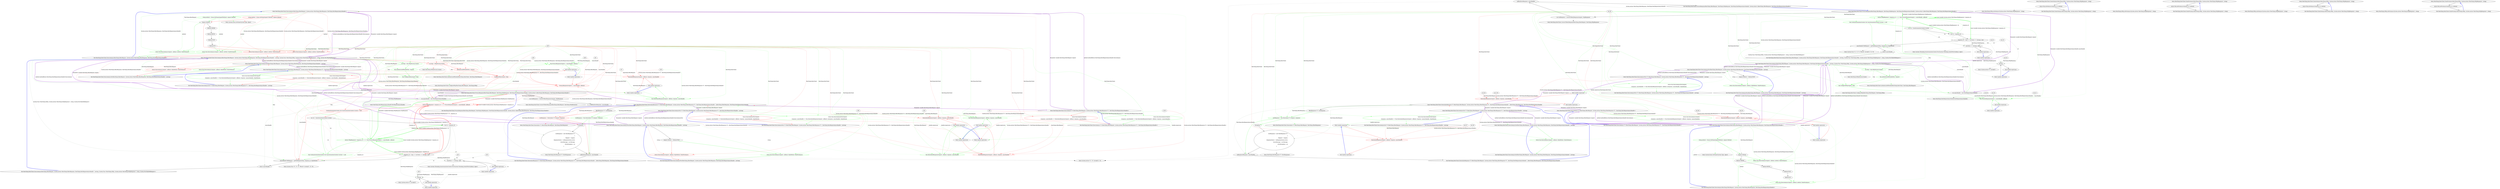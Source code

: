digraph  {
n0 [label="Entry RestSharp.RestClient.ExecuteAsync(RestSharp.IRestRequest, System.Action<RestSharp.IRestResponse, RestSharp.RestRequestAsyncHandle>)", span="34-34", cluster="RestSharp.RestClient.ExecuteAsync(RestSharp.IRestRequest, System.Action<RestSharp.IRestResponse, RestSharp.RestRequestAsyncHandle>)"];
n1 [color=red, community=0, label="string method = Enum.GetName(typeof (Method), request.Method)", span="40-40", cluster="RestSharp.RestClient.ExecuteAsync(RestSharp.IRestRequest, System.Action<RestSharp.IRestResponse, RestSharp.RestRequestAsyncHandle>)"];
n2 [label="request.Method", span="43-43", cluster="RestSharp.RestClient.ExecuteAsync(RestSharp.IRestRequest, System.Action<RestSharp.IRestResponse, RestSharp.RestRequestAsyncHandle>)"];
n7 [color=red, community=0, label="return ExecuteAsync(request, callback, method, DoAsPostAsync);", span="49-49", cluster="RestSharp.RestClient.ExecuteAsync(RestSharp.IRestRequest, System.Action<RestSharp.IRestResponse, RestSharp.RestRequestAsyncHandle>)"];
n8 [color=red, community=0, label="return ExecuteAsync(request, callback, method, DoAsGetAsync);", span="52-52", cluster="RestSharp.RestClient.ExecuteAsync(RestSharp.IRestRequest, System.Action<RestSharp.IRestResponse, RestSharp.RestRequestAsyncHandle>)"];
d1 [color=green, community=0, label="string method = Enum.GetName(typeof(Method), request.Method)", span="40-40", cluster="RestSharp.RestClient.ExecuteAsync(RestSharp.IRestRequest, System.Action<RestSharp.IRestResponse, RestSharp.RestRequestAsyncHandle>)"];
d7 [color=green, community=0, label="return this.ExecuteAsync(request, callback, method, DoAsPostAsync);", span="49-49", cluster="RestSharp.RestClient.ExecuteAsync(RestSharp.IRestRequest, System.Action<RestSharp.IRestResponse, RestSharp.RestRequestAsyncHandle>)"];
d8 [color=green, community=0, label="return this.ExecuteAsync(request, callback, method, DoAsGetAsync);", span="52-52", cluster="RestSharp.RestClient.ExecuteAsync(RestSharp.IRestRequest, System.Action<RestSharp.IRestResponse, RestSharp.RestRequestAsyncHandle>)"];
n11 [label="Entry RestSharp.RestClient.ExecuteAsync(RestSharp.IRestRequest, System.Action<RestSharp.IRestResponse, RestSharp.RestRequestAsyncHandle>, \\nstring, System.Func<RestSharp.IHttp, System.Action<RestSharp.HttpResponse>, string, System.Net.HttpWebRequest>)", span="81-81", cluster="RestSharp.RestClient.ExecuteAsync(RestSharp.IRestRequest, System.Action<RestSharp.IRestResponse, RestSharp.RestRequestAsyncHandle>, \\nstring, System.Func<RestSharp.IHttp, System.Action<RestSharp.HttpResponse>, string, System.Net.HttpWebRequest>)"];
n61 [label="Entry RestSharp.RestClient.ExecuteAsync<T>(RestSharp.IRestRequest, System.Action<RestSharp.IRestResponse<T>, RestSharp.RestRequestAsyncHandle>)", span="132-132", cluster="RestSharp.RestClient.ExecuteAsync<T>(RestSharp.IRestRequest, System.Action<RestSharp.IRestResponse<T>, RestSharp.RestRequestAsyncHandle>)"];
n10 [label="Entry System.Enum.GetName(System.Type, object)", span="0-0", cluster="System.Enum.GetName(System.Type, object)"];
n3 [label="Method.MERGE", span="45-45", cluster="RestSharp.RestClient.ExecuteAsync(RestSharp.IRestRequest, System.Action<RestSharp.IRestResponse, RestSharp.RestRequestAsyncHandle>)"];
n4 [label="Method.PATCH", span="46-46", cluster="RestSharp.RestClient.ExecuteAsync(RestSharp.IRestRequest, System.Action<RestSharp.IRestResponse, RestSharp.RestRequestAsyncHandle>)"];
n5 [label="Method.POST", span="47-47", cluster="RestSharp.RestClient.ExecuteAsync(RestSharp.IRestRequest, System.Action<RestSharp.IRestResponse, RestSharp.RestRequestAsyncHandle>)"];
n6 [label="Method.PUT", span="48-48", cluster="RestSharp.RestClient.ExecuteAsync(RestSharp.IRestRequest, System.Action<RestSharp.IRestResponse, RestSharp.RestRequestAsyncHandle>)"];
n9 [label="Exit RestSharp.RestClient.ExecuteAsync(RestSharp.IRestRequest, System.Action<RestSharp.IRestResponse, RestSharp.RestRequestAsyncHandle>)", span="34-34", cluster="RestSharp.RestClient.ExecuteAsync(RestSharp.IRestRequest, System.Action<RestSharp.IRestResponse, RestSharp.RestRequestAsyncHandle>)"];
n19 [color=red, community=0, label="var http = HttpFactory.Create()", span="85-85", cluster="RestSharp.RestClient.ExecuteAsync(RestSharp.IRestRequest, System.Action<RestSharp.IRestResponse, RestSharp.RestRequestAsyncHandle>, \\nstring, System.Func<RestSharp.IHttp, System.Action<RestSharp.HttpResponse>, string, System.Net.HttpWebRequest>)"];
n20 [color=red, community=0, label="AuthenticateIfNeeded(this, request)", span="87-87", cluster="RestSharp.RestClient.ExecuteAsync(RestSharp.IRestRequest, System.Action<RestSharp.IRestResponse, RestSharp.RestRequestAsyncHandle>, \\nstring, System.Func<RestSharp.IHttp, System.Action<RestSharp.HttpResponse>, string, System.Net.HttpWebRequest>)"];
n21 [color=red, community=0, label="ConfigureHttp(request, http)", span="89-89", cluster="RestSharp.RestClient.ExecuteAsync(RestSharp.IRestRequest, System.Action<RestSharp.IRestResponse, RestSharp.RestRequestAsyncHandle>, \\nstring, System.Func<RestSharp.IHttp, System.Action<RestSharp.HttpResponse>, string, System.Net.HttpWebRequest>)"];
n22 [label="var asyncHandle = new RestRequestAsyncHandle()", span="91-91", cluster="RestSharp.RestClient.ExecuteAsync(RestSharp.IRestRequest, System.Action<RestSharp.IRestResponse, RestSharp.RestRequestAsyncHandle>, \\nstring, System.Func<RestSharp.IHttp, System.Action<RestSharp.HttpResponse>, string, System.Net.HttpWebRequest>)"];
n23 [color=red, community=0, label="Action<HttpResponse> response_cb = r => ProcessResponse(request, r, asyncHandle, callback)", span="93-93", cluster="RestSharp.RestClient.ExecuteAsync(RestSharp.IRestRequest, System.Action<RestSharp.IRestResponse, RestSharp.RestRequestAsyncHandle>, \\nstring, System.Func<RestSharp.IHttp, System.Action<RestSharp.HttpResponse>, string, System.Net.HttpWebRequest>)"];
n28 [label="asyncHandle.WebRequest = getWebRequest(http, response_cb, httpMethod)", span="105-105", cluster="RestSharp.RestClient.ExecuteAsync(RestSharp.IRestRequest, System.Action<RestSharp.IRestResponse, RestSharp.RestRequestAsyncHandle>, \\nstring, System.Func<RestSharp.IHttp, System.Action<RestSharp.HttpResponse>, string, System.Net.HttpWebRequest>)"];
d19 [color=green, community=0, label="var http = this.HttpFactory.Create()", span="85-85", cluster="RestSharp.RestClient.ExecuteAsync(RestSharp.IRestRequest, System.Action<RestSharp.IRestResponse, RestSharp.RestRequestAsyncHandle>, \\nstring, System.Func<RestSharp.IHttp, System.Action<RestSharp.HttpResponse>, string, System.Net.HttpWebRequest>)"];
d20 [color=green, community=0, label="this.AuthenticateIfNeeded(this, request)", span="87-87", cluster="RestSharp.RestClient.ExecuteAsync(RestSharp.IRestRequest, System.Action<RestSharp.IRestResponse, RestSharp.RestRequestAsyncHandle>, \\nstring, System.Func<RestSharp.IHttp, System.Action<RestSharp.HttpResponse>, string, System.Net.HttpWebRequest>)"];
d21 [color=green, community=0, label="this.ConfigureHttp(request, http)", span="89-89", cluster="RestSharp.RestClient.ExecuteAsync(RestSharp.IRestRequest, System.Action<RestSharp.IRestResponse, RestSharp.RestRequestAsyncHandle>, \\nstring, System.Func<RestSharp.IHttp, System.Action<RestSharp.HttpResponse>, string, System.Net.HttpWebRequest>)"];
d23 [color=green, community=0, label="Action<HttpResponse> response_cb = r => this.ProcessResponse(request, r, asyncHandle, callback)", span="93-93", cluster="RestSharp.RestClient.ExecuteAsync(RestSharp.IRestRequest, System.Action<RestSharp.IRestResponse, RestSharp.RestRequestAsyncHandle>, \\nstring, System.Func<RestSharp.IHttp, System.Action<RestSharp.HttpResponse>, string, System.Net.HttpWebRequest>)"];
n12 [label="Entry RestSharp.RestClient.ExecuteAsyncGet(RestSharp.IRestRequest, System.Action<RestSharp.IRestResponse, RestSharp.RestRequestAsyncHandle>, \\nstring)", span="62-62", cluster="RestSharp.RestClient.ExecuteAsyncGet(RestSharp.IRestRequest, System.Action<RestSharp.IRestResponse, RestSharp.RestRequestAsyncHandle>, \\nstring)"];
n15 [label="Entry RestSharp.RestClient.ExecuteAsyncPost(RestSharp.IRestRequest, System.Action<RestSharp.IRestResponse, RestSharp.RestRequestAsyncHandle>, \\nstring)", span="74-74", cluster="RestSharp.RestClient.ExecuteAsyncPost(RestSharp.IRestRequest, System.Action<RestSharp.IRestResponse, RestSharp.RestRequestAsyncHandle>, \\nstring)"];
n37 [color=red, community=0, label="ProcessResponse(request, r, asyncHandle, callback)", span="93-93", cluster="lambda expression"];
d37 [color=green, community=0, label="this.ProcessResponse(request, r, asyncHandle, callback)", span="93-93", cluster="lambda expression"];
n31 [label="Entry RestSharp.IHttpFactory.Create()", span="4-4", cluster="RestSharp.IHttpFactory.Create()"];
n32 [label="Entry RestSharp.RestClient.AuthenticateIfNeeded(RestSharp.RestClient, RestSharp.IRestRequest)", span="269-269", cluster="RestSharp.RestClient.AuthenticateIfNeeded(RestSharp.RestClient, RestSharp.IRestRequest)"];
n33 [label="Entry RestSharp.RestClient.ConfigureHttp(RestSharp.IRestRequest, RestSharp.IHttp)", span="363-363", cluster="RestSharp.RestClient.ConfigureHttp(RestSharp.IRestRequest, RestSharp.IHttp)"];
n29 [label="return asyncHandle;", span="106-106", cluster="RestSharp.RestClient.ExecuteAsync(RestSharp.IRestRequest, System.Action<RestSharp.IRestResponse, RestSharp.RestRequestAsyncHandle>, \\nstring, System.Func<RestSharp.IHttp, System.Action<RestSharp.HttpResponse>, string, System.Net.HttpWebRequest>)"];
n34 [label="Entry RestSharp.RestRequestAsyncHandle.RestRequestAsyncHandle()", span="8-8", cluster="RestSharp.RestRequestAsyncHandle.RestRequestAsyncHandle()"];
n24 [color=red, community=0, label="UseSynchronizationContext && SynchronizationContext.Current != null", span="96-96", cluster="RestSharp.RestClient.ExecuteAsync(RestSharp.IRestRequest, System.Action<RestSharp.IRestResponse, RestSharp.RestRequestAsyncHandle>, \\nstring, System.Func<RestSharp.IHttp, System.Action<RestSharp.HttpResponse>, string, System.Net.HttpWebRequest>)"];
n26 [label="var cb = response_cb", span="99-99", cluster="RestSharp.RestClient.ExecuteAsync(RestSharp.IRestRequest, System.Action<RestSharp.IRestResponse, RestSharp.RestRequestAsyncHandle>, \\nstring, System.Func<RestSharp.IHttp, System.Action<RestSharp.HttpResponse>, string, System.Net.HttpWebRequest>)"];
n27 [label="response_cb = resp => ctx.Post(s => cb(resp), null)", span="101-101", cluster="RestSharp.RestClient.ExecuteAsync(RestSharp.IRestRequest, System.Action<RestSharp.IRestResponse, RestSharp.RestRequestAsyncHandle>, \\nstring, System.Func<RestSharp.IHttp, System.Action<RestSharp.HttpResponse>, string, System.Net.HttpWebRequest>)"];
n25 [label="var ctx = SynchronizationContext.Current", span="98-98", cluster="RestSharp.RestClient.ExecuteAsync(RestSharp.IRestRequest, System.Action<RestSharp.IRestResponse, RestSharp.RestRequestAsyncHandle>, \\nstring, System.Func<RestSharp.IHttp, System.Action<RestSharp.HttpResponse>, string, System.Net.HttpWebRequest>)"];
n41 [label="ctx.Post(s => cb(resp), null)", span="101-101", cluster="lambda expression"];
n45 [label="cb(resp)", span="101-101", cluster="lambda expression"];
n35 [label="Entry System.Func<T1, T2, T3, TResult>.Invoke(T1, T2, T3)", span="0-0", cluster="System.Func<T1, T2, T3, TResult>.Invoke(T1, T2, T3)"];
n30 [label="Exit RestSharp.RestClient.ExecuteAsync(RestSharp.IRestRequest, System.Action<RestSharp.IRestResponse, RestSharp.RestRequestAsyncHandle>, \\nstring, System.Func<RestSharp.IHttp, System.Action<RestSharp.HttpResponse>, string, System.Net.HttpWebRequest>)", span="81-81", cluster="RestSharp.RestClient.ExecuteAsync(RestSharp.IRestRequest, System.Action<RestSharp.IRestResponse, RestSharp.RestRequestAsyncHandle>, \\nstring, System.Func<RestSharp.IHttp, System.Action<RestSharp.HttpResponse>, string, System.Net.HttpWebRequest>)"];
d24 [color=green, community=0, label="this.UseSynchronizationContext && SynchronizationContext.Current != null", span="96-96", cluster="RestSharp.RestClient.ExecuteAsync(RestSharp.IRestRequest, System.Action<RestSharp.IRestResponse, RestSharp.RestRequestAsyncHandle>, \\nstring, System.Func<RestSharp.IHttp, System.Action<RestSharp.HttpResponse>, string, System.Net.HttpWebRequest>)"];
n13 [color=red, community=0, label="return ExecuteAsync(request, callback, httpMethod, DoAsGetAsync);", span="65-65", cluster="RestSharp.RestClient.ExecuteAsyncGet(RestSharp.IRestRequest, System.Action<RestSharp.IRestResponse, RestSharp.RestRequestAsyncHandle>, \\nstring)"];
d13 [color=green, community=0, label="return this.ExecuteAsync(request, callback, httpMethod, DoAsGetAsync);", span="65-65", cluster="RestSharp.RestClient.ExecuteAsyncGet(RestSharp.IRestRequest, System.Action<RestSharp.IRestResponse, RestSharp.RestRequestAsyncHandle>, \\nstring)"];
n68 [label="Entry RestSharp.RestClient.ExecuteAsyncGet<T>(RestSharp.IRestRequest, System.Action<RestSharp.IRestResponse<T>, RestSharp.RestRequestAsyncHandle>, \\nstring)", span="146-146", cluster="RestSharp.RestClient.ExecuteAsyncGet<T>(RestSharp.IRestRequest, System.Action<RestSharp.IRestResponse<T>, RestSharp.RestRequestAsyncHandle>, \\nstring)"];
n14 [label="Exit RestSharp.RestClient.ExecuteAsyncGet(RestSharp.IRestRequest, System.Action<RestSharp.IRestResponse, RestSharp.RestRequestAsyncHandle>, \\nstring)", span="62-62", cluster="RestSharp.RestClient.ExecuteAsyncGet(RestSharp.IRestRequest, System.Action<RestSharp.IRestResponse, RestSharp.RestRequestAsyncHandle>, \\nstring)"];
n16 [label="request.Method = Method.POST", span="77-77", cluster="RestSharp.RestClient.ExecuteAsyncPost(RestSharp.IRestRequest, System.Action<RestSharp.IRestResponse, RestSharp.RestRequestAsyncHandle>, \\nstring)"];
n17 [color=red, community=0, label="return ExecuteAsync(request, callback, httpMethod, DoAsPostAsync);", span="78-78", cluster="RestSharp.RestClient.ExecuteAsyncPost(RestSharp.IRestRequest, System.Action<RestSharp.IRestResponse, RestSharp.RestRequestAsyncHandle>, \\nstring)"];
d17 [color=green, community=0, label="return this.ExecuteAsync(request, callback, httpMethod, DoAsPostAsync);", span="78-78", cluster="RestSharp.RestClient.ExecuteAsyncPost(RestSharp.IRestRequest, System.Action<RestSharp.IRestResponse, RestSharp.RestRequestAsyncHandle>, \\nstring)"];
n74 [label="Entry RestSharp.RestClient.ExecuteAsyncPost<T>(RestSharp.IRestRequest, System.Action<RestSharp.IRestResponse<T>, RestSharp.RestRequestAsyncHandle>, \\nstring)", span="160-160", cluster="RestSharp.RestClient.ExecuteAsyncPost<T>(RestSharp.IRestRequest, System.Action<RestSharp.IRestResponse<T>, RestSharp.RestRequestAsyncHandle>, \\nstring)"];
n18 [label="Exit RestSharp.RestClient.ExecuteAsyncPost(RestSharp.IRestRequest, System.Action<RestSharp.IRestResponse, RestSharp.RestRequestAsyncHandle>, \\nstring)", span="74-74", cluster="RestSharp.RestClient.ExecuteAsyncPost(RestSharp.IRestRequest, System.Action<RestSharp.IRestResponse, RestSharp.RestRequestAsyncHandle>, \\nstring)"];
n36 [label="Entry lambda expression", span="93-93", cluster="lambda expression"];
n38 [label="Exit lambda expression", span="93-93", cluster="lambda expression"];
n39 [label="Entry RestSharp.RestClient.ProcessResponse(RestSharp.IRestRequest, RestSharp.HttpResponse, RestSharp.RestRequestAsyncHandle, System.Action<\\nRestSharp.IRestResponse, RestSharp.RestRequestAsyncHandle>)", span="119-119", cluster="RestSharp.RestClient.ProcessResponse(RestSharp.IRestRequest, RestSharp.HttpResponse, RestSharp.RestRequestAsyncHandle, System.Action<\\nRestSharp.IRestResponse, RestSharp.RestRequestAsyncHandle>)"];
d65 [color=green, community=0, label="this.DeserializeResponse(request, callback, response, asyncHandle)", span="136-136", cluster="lambda expression"];
n66 [label="Exit lambda expression", span="136-136", cluster="lambda expression"];
n67 [label="Entry RestSharp.RestClient.DeserializeResponse<T>(RestSharp.IRestRequest, System.Action<RestSharp.IRestResponse<T>, RestSharp.RestRequestAsyncHandle>, \\nRestSharp.IRestResponse, RestSharp.RestRequestAsyncHandle)", span="167-167", cluster="RestSharp.RestClient.DeserializeResponse<T>(RestSharp.IRestRequest, System.Action<RestSharp.IRestResponse<T>, RestSharp.RestRequestAsyncHandle>, \\nRestSharp.IRestResponse, RestSharp.RestRequestAsyncHandle)"];
d72 [color=green, community=0, label="this.DeserializeResponse(request, callback, response, asyncHandle)", span="150-150", cluster="lambda expression"];
n73 [label="Exit lambda expression", span="150-150", cluster="lambda expression"];
d78 [color=green, community=0, label="this.DeserializeResponse(request, callback, response, asyncHandle)", span="164-164", cluster="lambda expression"];
n79 [label="Exit lambda expression", span="164-164", cluster="lambda expression"];
n56 [label="var restResponse = ConvertToRestResponse(request, httpResponse)", span="122-122", cluster="RestSharp.RestClient.ProcessResponse(RestSharp.IRestRequest, RestSharp.HttpResponse, RestSharp.RestRequestAsyncHandle, System.Action<\\nRestSharp.IRestResponse, RestSharp.RestRequestAsyncHandle>)"];
n57 [label="callback(restResponse, asyncHandle)", span="123-123", cluster="RestSharp.RestClient.ProcessResponse(RestSharp.IRestRequest, RestSharp.HttpResponse, RestSharp.RestRequestAsyncHandle, System.Action<\\nRestSharp.IRestResponse, RestSharp.RestRequestAsyncHandle>)"];
n59 [label="Entry RestSharp.RestClient.ConvertToRestResponse(RestSharp.IRestRequest, RestSharp.HttpResponse)", span="533-533", cluster="RestSharp.RestClient.ConvertToRestResponse(RestSharp.IRestRequest, RestSharp.HttpResponse)"];
n58 [label="Exit RestSharp.RestClient.ProcessResponse(RestSharp.IRestRequest, RestSharp.HttpResponse, RestSharp.RestRequestAsyncHandle, System.Action<\\nRestSharp.IRestResponse, RestSharp.RestRequestAsyncHandle>)", span="119-119", cluster="RestSharp.RestClient.ProcessResponse(RestSharp.IRestRequest, RestSharp.HttpResponse, RestSharp.RestRequestAsyncHandle, System.Action<\\nRestSharp.IRestResponse, RestSharp.RestRequestAsyncHandle>)"];
n60 [label="Entry System.Action<T1, T2>.Invoke(T1, T2)", span="0-0", cluster="System.Action<T1, T2>.Invoke(T1, T2)"];
n40 [label="Entry lambda expression", span="101-101", cluster="lambda expression"];
n42 [label="Exit lambda expression", span="101-101", cluster="lambda expression"];
n43 [label="Entry System.Threading.SynchronizationContext.Post(System.Threading.SendOrPostCallback, object)", span="0-0", cluster="System.Threading.SynchronizationContext.Post(System.Threading.SendOrPostCallback, object)"];
n44 [label="Entry lambda expression", span="101-101", cluster="lambda expression"];
n46 [label="Exit lambda expression", span="101-101", cluster="lambda expression"];
n47 [label="Entry System.Action<T>.Invoke(T)", span="0-0", cluster="System.Action<T>.Invoke(T)"];
n48 [label="Entry RestSharp.RestClient.DoAsGetAsync(RestSharp.IHttp, System.Action<RestSharp.HttpResponse>, string)", span="109-109", cluster="RestSharp.RestClient.DoAsGetAsync(RestSharp.IHttp, System.Action<RestSharp.HttpResponse>, string)"];
n49 [label="return http.AsGetAsync(response_cb, method);", span="111-111", cluster="RestSharp.RestClient.DoAsGetAsync(RestSharp.IHttp, System.Action<RestSharp.HttpResponse>, string)"];
n50 [label="Exit RestSharp.RestClient.DoAsGetAsync(RestSharp.IHttp, System.Action<RestSharp.HttpResponse>, string)", span="109-109", cluster="RestSharp.RestClient.DoAsGetAsync(RestSharp.IHttp, System.Action<RestSharp.HttpResponse>, string)"];
n51 [label="Entry RestSharp.IHttp.AsGetAsync(System.Action<RestSharp.HttpResponse>, string)", span="109-109", cluster="RestSharp.IHttp.AsGetAsync(System.Action<RestSharp.HttpResponse>, string)"];
n52 [label="Entry RestSharp.RestClient.DoAsPostAsync(RestSharp.IHttp, System.Action<RestSharp.HttpResponse>, string)", span="114-114", cluster="RestSharp.RestClient.DoAsPostAsync(RestSharp.IHttp, System.Action<RestSharp.HttpResponse>, string)"];
n53 [label="return http.AsPostAsync(response_cb, method);", span="116-116", cluster="RestSharp.RestClient.DoAsPostAsync(RestSharp.IHttp, System.Action<RestSharp.HttpResponse>, string)"];
n54 [label="Exit RestSharp.RestClient.DoAsPostAsync(RestSharp.IHttp, System.Action<RestSharp.HttpResponse>, string)", span="114-114", cluster="RestSharp.RestClient.DoAsPostAsync(RestSharp.IHttp, System.Action<RestSharp.HttpResponse>, string)"];
n55 [label="Entry RestSharp.IHttp.AsPostAsync(System.Action<RestSharp.HttpResponse>, string)", span="107-107", cluster="RestSharp.IHttp.AsPostAsync(System.Action<RestSharp.HttpResponse>, string)"];
n62 [color=red, community=1, label="return ExecuteAsync(request,\r\n                (response, asyncHandle) => DeserializeResponse(request, callback, response, asyncHandle));", span="135-136", cluster="RestSharp.RestClient.ExecuteAsync<T>(RestSharp.IRestRequest, System.Action<RestSharp.IRestResponse<T>, RestSharp.RestRequestAsyncHandle>)"];
d62 [color=green, community=1, label="return this.ExecuteAsync(request,\r\n                (response, asyncHandle) => this.DeserializeResponse(request, callback, response, \\nasyncHandle));", span="135-136", cluster="RestSharp.RestClient.ExecuteAsync<T>(RestSharp.IRestRequest, System.Action<RestSharp.IRestResponse<T>, RestSharp.RestRequestAsyncHandle>)"];
n65 [color=red, community=0, label="DeserializeResponse(request, callback, response, asyncHandle)", span="136-136", cluster="lambda expression"];
n63 [label="Exit RestSharp.RestClient.ExecuteAsync<T>(RestSharp.IRestRequest, System.Action<RestSharp.IRestResponse<T>, RestSharp.RestRequestAsyncHandle>)", span="132-132", cluster="RestSharp.RestClient.ExecuteAsync<T>(RestSharp.IRestRequest, System.Action<RestSharp.IRestResponse<T>, RestSharp.RestRequestAsyncHandle>)"];
n64 [label="Entry lambda expression", span="136-136", cluster="lambda expression"];
n80 [label="IRestResponse<T> restResponse", span="171-171", cluster="RestSharp.RestClient.DeserializeResponse<T>(RestSharp.IRestRequest, System.Action<RestSharp.IRestResponse<T>, RestSharp.RestRequestAsyncHandle>, \\nRestSharp.IRestResponse, RestSharp.RestRequestAsyncHandle)"];
n81 [color=red, community=0, label="restResponse = Deserialize<T>(request, response)", span="175-175", cluster="RestSharp.RestClient.DeserializeResponse<T>(RestSharp.IRestRequest, System.Action<RestSharp.IRestResponse<T>, RestSharp.RestRequestAsyncHandle>, \\nRestSharp.IRestResponse, RestSharp.RestRequestAsyncHandle)"];
n83 [label="restResponse = new RestResponse<T>\r\n                {\r\n                    Request = request,\r\n                    ResponseStatus = \\nResponseStatus.Error,\r\n                    ErrorMessage = ex.Message,\r\n                    ErrorException = ex\r\n                }", span="179-185", cluster="RestSharp.RestClient.DeserializeResponse<T>(RestSharp.IRestRequest, System.Action<RestSharp.IRestResponse<T>, RestSharp.RestRequestAsyncHandle>, \\nRestSharp.IRestResponse, RestSharp.RestRequestAsyncHandle)"];
n84 [label="callback(restResponse, asyncHandle)", span="188-188", cluster="RestSharp.RestClient.DeserializeResponse<T>(RestSharp.IRestRequest, System.Action<RestSharp.IRestResponse<T>, RestSharp.RestRequestAsyncHandle>, \\nRestSharp.IRestResponse, RestSharp.RestRequestAsyncHandle)"];
d81 [color=green, community=0, label="restResponse = this.Deserialize<T>(request, response)", span="175-175", cluster="RestSharp.RestClient.DeserializeResponse<T>(RestSharp.IRestRequest, System.Action<RestSharp.IRestResponse<T>, RestSharp.RestRequestAsyncHandle>, \\nRestSharp.IRestResponse, RestSharp.RestRequestAsyncHandle)"];
n82 [label=Exception, span="177-177", cluster="RestSharp.RestClient.DeserializeResponse<T>(RestSharp.IRestRequest, System.Action<RestSharp.IRestResponse<T>, RestSharp.RestRequestAsyncHandle>, \\nRestSharp.IRestResponse, RestSharp.RestRequestAsyncHandle)"];
n86 [label="Entry RestSharp.RestClient.Deserialize<T>(RestSharp.IRestRequest, RestSharp.IRestResponse)", span="586-586", cluster="RestSharp.RestClient.Deserialize<T>(RestSharp.IRestRequest, RestSharp.IRestResponse)"];
n87 [label="Entry RestSharp.RestResponse<T>.RestResponse()", span="141-141", cluster="RestSharp.RestResponse<T>.RestResponse()"];
n85 [label="Exit RestSharp.RestClient.DeserializeResponse<T>(RestSharp.IRestRequest, System.Action<RestSharp.IRestResponse<T>, RestSharp.RestRequestAsyncHandle>, \\nRestSharp.IRestResponse, RestSharp.RestRequestAsyncHandle)", span="167-167", cluster="RestSharp.RestClient.DeserializeResponse<T>(RestSharp.IRestRequest, System.Action<RestSharp.IRestResponse<T>, RestSharp.RestRequestAsyncHandle>, \\nRestSharp.IRestResponse, RestSharp.RestRequestAsyncHandle)"];
n69 [color=red, community=1, label="return ExecuteAsyncGet(request,\r\n                (response, asyncHandle) => DeserializeResponse(request, callback, response, asyncHandle), \\nhttpMethod);", span="149-150", cluster="RestSharp.RestClient.ExecuteAsyncGet<T>(RestSharp.IRestRequest, System.Action<RestSharp.IRestResponse<T>, RestSharp.RestRequestAsyncHandle>, \\nstring)"];
d69 [color=green, community=1, label="return this.ExecuteAsyncGet(request,\r\n                (response, asyncHandle) => this.DeserializeResponse(request, callback, response, \\nasyncHandle), httpMethod);", span="149-150", cluster="RestSharp.RestClient.ExecuteAsyncGet<T>(RestSharp.IRestRequest, System.Action<RestSharp.IRestResponse<T>, RestSharp.RestRequestAsyncHandle>, \\nstring)"];
n72 [color=red, community=0, label="DeserializeResponse(request, callback, response, asyncHandle)", span="150-150", cluster="lambda expression"];
n70 [label="Exit RestSharp.RestClient.ExecuteAsyncGet<T>(RestSharp.IRestRequest, System.Action<RestSharp.IRestResponse<T>, RestSharp.RestRequestAsyncHandle>, \\nstring)", span="146-146", cluster="RestSharp.RestClient.ExecuteAsyncGet<T>(RestSharp.IRestRequest, System.Action<RestSharp.IRestResponse<T>, RestSharp.RestRequestAsyncHandle>, \\nstring)"];
n71 [label="Entry lambda expression", span="150-150", cluster="lambda expression"];
n75 [color=red, community=1, label="return ExecuteAsyncPost(request,\r\n                (response, asyncHandle) => DeserializeResponse(request, callback, response, \\nasyncHandle), httpMethod);", span="163-164", cluster="RestSharp.RestClient.ExecuteAsyncPost<T>(RestSharp.IRestRequest, System.Action<RestSharp.IRestResponse<T>, RestSharp.RestRequestAsyncHandle>, \\nstring)"];
d75 [color=green, community=1, label="return this.ExecuteAsyncPost(request,\r\n                (response, asyncHandle) => this.DeserializeResponse(request, callback, \\nresponse, asyncHandle), httpMethod);", span="163-164", cluster="RestSharp.RestClient.ExecuteAsyncPost<T>(RestSharp.IRestRequest, System.Action<RestSharp.IRestResponse<T>, RestSharp.RestRequestAsyncHandle>, \\nstring)"];
n78 [color=red, community=0, label="DeserializeResponse(request, callback, response, asyncHandle)", span="164-164", cluster="lambda expression"];
n76 [label="Exit RestSharp.RestClient.ExecuteAsyncPost<T>(RestSharp.IRestRequest, System.Action<RestSharp.IRestResponse<T>, RestSharp.RestRequestAsyncHandle>, \\nstring)", span="160-160", cluster="RestSharp.RestClient.ExecuteAsyncPost<T>(RestSharp.IRestRequest, System.Action<RestSharp.IRestResponse<T>, RestSharp.RestRequestAsyncHandle>, \\nstring)"];
n77 [label="Entry lambda expression", span="164-164", cluster="lambda expression"];
m0_68 [label="Entry RestSharp.RestClient.ExecuteAsyncGet<T>(RestSharp.IRestRequest, System.Action<RestSharp.IRestResponse<T>, RestSharp.RestRequestAsyncHandle>, \\nstring)", span="146-146", cluster="RestSharp.RestClient.ExecuteAsyncGet<T>(RestSharp.IRestRequest, System.Action<RestSharp.IRestResponse<T>, RestSharp.RestRequestAsyncHandle>, \\nstring)", file="RestClient.Async.cs"];
m0_69 [color=green, community=1, label="return this.ExecuteAsyncGet(request,\r\n                (response, asyncHandle) => this.DeserializeResponse(request, callback, response, \\nasyncHandle), httpMethod);", span="149-150", cluster="RestSharp.RestClient.ExecuteAsyncGet<T>(RestSharp.IRestRequest, System.Action<RestSharp.IRestResponse<T>, RestSharp.RestRequestAsyncHandle>, \\nstring)", file="RestClient.Async.cs"];
m0_70 [label="Exit RestSharp.RestClient.ExecuteAsyncGet<T>(RestSharp.IRestRequest, System.Action<RestSharp.IRestResponse<T>, RestSharp.RestRequestAsyncHandle>, \\nstring)", span="146-146", cluster="RestSharp.RestClient.ExecuteAsyncGet<T>(RestSharp.IRestRequest, System.Action<RestSharp.IRestResponse<T>, RestSharp.RestRequestAsyncHandle>, \\nstring)", file="RestClient.Async.cs"];
m0_39 [label="Entry RestSharp.RestClient.ProcessResponse(RestSharp.IRestRequest, RestSharp.HttpResponse, RestSharp.RestRequestAsyncHandle, System.Action<\\nRestSharp.IRestResponse, RestSharp.RestRequestAsyncHandle>)", span="119-119", cluster="RestSharp.RestClient.ProcessResponse(RestSharp.IRestRequest, RestSharp.HttpResponse, RestSharp.RestRequestAsyncHandle, System.Action<\\nRestSharp.IRestResponse, RestSharp.RestRequestAsyncHandle>)", file="RestClient.Async.cs"];
m0_56 [label="var restResponse = ConvertToRestResponse(request, httpResponse)", span="122-122", cluster="RestSharp.RestClient.ProcessResponse(RestSharp.IRestRequest, RestSharp.HttpResponse, RestSharp.RestRequestAsyncHandle, System.Action<\\nRestSharp.IRestResponse, RestSharp.RestRequestAsyncHandle>)", file="RestClient.Async.cs"];
m0_57 [label="callback(restResponse, asyncHandle)", span="123-123", cluster="RestSharp.RestClient.ProcessResponse(RestSharp.IRestRequest, RestSharp.HttpResponse, RestSharp.RestRequestAsyncHandle, System.Action<\\nRestSharp.IRestResponse, RestSharp.RestRequestAsyncHandle>)", file="RestClient.Async.cs"];
m0_58 [label="Exit RestSharp.RestClient.ProcessResponse(RestSharp.IRestRequest, RestSharp.HttpResponse, RestSharp.RestRequestAsyncHandle, System.Action<\\nRestSharp.IRestResponse, RestSharp.RestRequestAsyncHandle>)", span="119-119", cluster="RestSharp.RestClient.ProcessResponse(RestSharp.IRestRequest, RestSharp.HttpResponse, RestSharp.RestRequestAsyncHandle, System.Action<\\nRestSharp.IRestResponse, RestSharp.RestRequestAsyncHandle>)", file="RestClient.Async.cs"];
m0_34 [label="Entry RestSharp.RestRequestAsyncHandle.RestRequestAsyncHandle()", span="8-8", cluster="RestSharp.RestRequestAsyncHandle.RestRequestAsyncHandle()", file="RestClient.Async.cs"];
m0_86 [label="Entry RestSharp.RestClient.Deserialize<T>(RestSharp.IRestRequest, RestSharp.IRestResponse)", span="586-586", cluster="RestSharp.RestClient.Deserialize<T>(RestSharp.IRestRequest, RestSharp.IRestResponse)", file="RestClient.Async.cs"];
m0_15 [label="Entry RestSharp.RestClient.ExecuteAsyncPost(RestSharp.IRestRequest, System.Action<RestSharp.IRestResponse, RestSharp.RestRequestAsyncHandle>, \\nstring)", span="74-74", cluster="RestSharp.RestClient.ExecuteAsyncPost(RestSharp.IRestRequest, System.Action<RestSharp.IRestResponse, RestSharp.RestRequestAsyncHandle>, \\nstring)", file="RestClient.Async.cs"];
m0_16 [label="request.Method = Method.POST", span="77-77", cluster="RestSharp.RestClient.ExecuteAsyncPost(RestSharp.IRestRequest, System.Action<RestSharp.IRestResponse, RestSharp.RestRequestAsyncHandle>, \\nstring)", file="RestClient.Async.cs"];
m0_17 [color=green, community=0, label="return this.ExecuteAsync(request, callback, httpMethod, DoAsPostAsync);", span="78-78", cluster="RestSharp.RestClient.ExecuteAsyncPost(RestSharp.IRestRequest, System.Action<RestSharp.IRestResponse, RestSharp.RestRequestAsyncHandle>, \\nstring)", file="RestClient.Async.cs"];
m0_18 [label="Exit RestSharp.RestClient.ExecuteAsyncPost(RestSharp.IRestRequest, System.Action<RestSharp.IRestResponse, RestSharp.RestRequestAsyncHandle>, \\nstring)", span="74-74", cluster="RestSharp.RestClient.ExecuteAsyncPost(RestSharp.IRestRequest, System.Action<RestSharp.IRestResponse, RestSharp.RestRequestAsyncHandle>, \\nstring)", file="RestClient.Async.cs"];
m0_31 [label="Entry RestSharp.IHttpFactory.Create()", span="4-4", cluster="RestSharp.IHttpFactory.Create()", file="RestClient.Async.cs"];
m0_12 [label="Entry RestSharp.RestClient.ExecuteAsyncGet(RestSharp.IRestRequest, System.Action<RestSharp.IRestResponse, RestSharp.RestRequestAsyncHandle>, \\nstring)", span="62-62", cluster="RestSharp.RestClient.ExecuteAsyncGet(RestSharp.IRestRequest, System.Action<RestSharp.IRestResponse, RestSharp.RestRequestAsyncHandle>, \\nstring)", file="RestClient.Async.cs"];
m0_13 [color=green, community=0, label="return this.ExecuteAsync(request, callback, httpMethod, DoAsGetAsync);", span="65-65", cluster="RestSharp.RestClient.ExecuteAsyncGet(RestSharp.IRestRequest, System.Action<RestSharp.IRestResponse, RestSharp.RestRequestAsyncHandle>, \\nstring)", file="RestClient.Async.cs"];
m0_14 [label="Exit RestSharp.RestClient.ExecuteAsyncGet(RestSharp.IRestRequest, System.Action<RestSharp.IRestResponse, RestSharp.RestRequestAsyncHandle>, \\nstring)", span="62-62", cluster="RestSharp.RestClient.ExecuteAsyncGet(RestSharp.IRestRequest, System.Action<RestSharp.IRestResponse, RestSharp.RestRequestAsyncHandle>, \\nstring)", file="RestClient.Async.cs"];
m0_77 [label="Entry lambda expression", span="164-164", cluster="lambda expression", file="RestClient.Async.cs"];
m0_37 [color=green, community=0, label="this.ProcessResponse(request, r, asyncHandle, callback)", span="93-93", cluster="lambda expression", file="RestClient.Async.cs"];
m0_41 [label="ctx.Post(s => cb(resp), null)", span="101-101", cluster="lambda expression", file="RestClient.Async.cs"];
m0_45 [label="cb(resp)", span="101-101", cluster="lambda expression", file="RestClient.Async.cs"];
m0_36 [label="Entry lambda expression", span="93-93", cluster="lambda expression", file="RestClient.Async.cs"];
m0_38 [label="Exit lambda expression", span="93-93", cluster="lambda expression", file="RestClient.Async.cs"];
m0_65 [color=red, community=0, label="DeserializeResponse(request, callback, response, asyncHandle)", span="136-136", cluster="lambda expression", file="RestClient.Async.cs"];
m0_66 [label="Exit lambda expression", span="136-136", cluster="lambda expression", file="RestClient.Async.cs"];
m0_72 [color=red, community=0, label="DeserializeResponse(request, callback, response, asyncHandle)", span="150-150", cluster="lambda expression", file="RestClient.Async.cs"];
m0_73 [label="Exit lambda expression", span="150-150", cluster="lambda expression", file="RestClient.Async.cs"];
m0_78 [color=red, community=0, label="DeserializeResponse(request, callback, response, asyncHandle)", span="164-164", cluster="lambda expression", file="RestClient.Async.cs"];
m0_79 [label="Exit lambda expression", span="164-164", cluster="lambda expression", file="RestClient.Async.cs"];
m0_40 [label="Entry lambda expression", span="101-101", cluster="lambda expression", file="RestClient.Async.cs"];
m0_42 [label="Exit lambda expression", span="101-101", cluster="lambda expression", file="RestClient.Async.cs"];
m0_44 [label="Entry lambda expression", span="101-101", cluster="lambda expression", file="RestClient.Async.cs"];
m0_64 [label="Entry lambda expression", span="136-136", cluster="lambda expression", file="RestClient.Async.cs"];
m0_71 [label="Entry lambda expression", span="150-150", cluster="lambda expression", file="RestClient.Async.cs"];
m0_46 [label="Exit lambda expression", span="101-101", cluster="lambda expression", file="RestClient.Async.cs"];
m0_0 [label="Entry RestSharp.RestClient.ExecuteAsync(RestSharp.IRestRequest, System.Action<RestSharp.IRestResponse, RestSharp.RestRequestAsyncHandle>)", span="34-34", cluster="RestSharp.RestClient.ExecuteAsync(RestSharp.IRestRequest, System.Action<RestSharp.IRestResponse, RestSharp.RestRequestAsyncHandle>)", file="RestClient.Async.cs"];
m0_1 [color=green, community=0, label="string method = Enum.GetName(typeof(Method), request.Method)", span="40-40", cluster="RestSharp.RestClient.ExecuteAsync(RestSharp.IRestRequest, System.Action<RestSharp.IRestResponse, RestSharp.RestRequestAsyncHandle>)", file="RestClient.Async.cs"];
m0_2 [label="request.Method", span="43-43", cluster="RestSharp.RestClient.ExecuteAsync(RestSharp.IRestRequest, System.Action<RestSharp.IRestResponse, RestSharp.RestRequestAsyncHandle>)", file="RestClient.Async.cs"];
m0_7 [color=green, community=0, label="return this.ExecuteAsync(request, callback, method, DoAsPostAsync);", span="49-49", cluster="RestSharp.RestClient.ExecuteAsync(RestSharp.IRestRequest, System.Action<RestSharp.IRestResponse, RestSharp.RestRequestAsyncHandle>)", file="RestClient.Async.cs"];
m0_8 [color=green, community=0, label="return this.ExecuteAsync(request, callback, method, DoAsGetAsync);", span="52-52", cluster="RestSharp.RestClient.ExecuteAsync(RestSharp.IRestRequest, System.Action<RestSharp.IRestResponse, RestSharp.RestRequestAsyncHandle>)", file="RestClient.Async.cs"];
m0_3 [label="Method.MERGE", span="45-45", cluster="RestSharp.RestClient.ExecuteAsync(RestSharp.IRestRequest, System.Action<RestSharp.IRestResponse, RestSharp.RestRequestAsyncHandle>)", file="RestClient.Async.cs"];
m0_4 [label="Method.PATCH", span="46-46", cluster="RestSharp.RestClient.ExecuteAsync(RestSharp.IRestRequest, System.Action<RestSharp.IRestResponse, RestSharp.RestRequestAsyncHandle>)", file="RestClient.Async.cs"];
m0_5 [label="Method.POST", span="47-47", cluster="RestSharp.RestClient.ExecuteAsync(RestSharp.IRestRequest, System.Action<RestSharp.IRestResponse, RestSharp.RestRequestAsyncHandle>)", file="RestClient.Async.cs"];
m0_6 [label="Method.PUT", span="48-48", cluster="RestSharp.RestClient.ExecuteAsync(RestSharp.IRestRequest, System.Action<RestSharp.IRestResponse, RestSharp.RestRequestAsyncHandle>)", file="RestClient.Async.cs"];
m0_9 [label="Exit RestSharp.RestClient.ExecuteAsync(RestSharp.IRestRequest, System.Action<RestSharp.IRestResponse, RestSharp.RestRequestAsyncHandle>)", span="34-34", cluster="RestSharp.RestClient.ExecuteAsync(RestSharp.IRestRequest, System.Action<RestSharp.IRestResponse, RestSharp.RestRequestAsyncHandle>)", file="RestClient.Async.cs"];
m0_67 [label="Entry RestSharp.RestClient.DeserializeResponse<T>(RestSharp.IRestRequest, System.Action<RestSharp.IRestResponse<T>, RestSharp.RestRequestAsyncHandle>, \\nRestSharp.IRestResponse, RestSharp.RestRequestAsyncHandle)", span="167-167", cluster="RestSharp.RestClient.DeserializeResponse<T>(RestSharp.IRestRequest, System.Action<RestSharp.IRestResponse<T>, RestSharp.RestRequestAsyncHandle>, \\nRestSharp.IRestResponse, RestSharp.RestRequestAsyncHandle)", file="RestClient.Async.cs"];
m0_80 [label="IRestResponse<T> restResponse", span="171-171", cluster="RestSharp.RestClient.DeserializeResponse<T>(RestSharp.IRestRequest, System.Action<RestSharp.IRestResponse<T>, RestSharp.RestRequestAsyncHandle>, \\nRestSharp.IRestResponse, RestSharp.RestRequestAsyncHandle)", file="RestClient.Async.cs"];
m0_81 [color=green, community=0, label="restResponse = this.Deserialize<T>(request, response)", span="175-175", cluster="RestSharp.RestClient.DeserializeResponse<T>(RestSharp.IRestRequest, System.Action<RestSharp.IRestResponse<T>, RestSharp.RestRequestAsyncHandle>, \\nRestSharp.IRestResponse, RestSharp.RestRequestAsyncHandle)", file="RestClient.Async.cs"];
m0_83 [label="restResponse = new RestResponse<T>\r\n                {\r\n                    Request = request,\r\n                    ResponseStatus = \\nResponseStatus.Error,\r\n                    ErrorMessage = ex.Message,\r\n                    ErrorException = ex\r\n                }", span="179-185", cluster="RestSharp.RestClient.DeserializeResponse<T>(RestSharp.IRestRequest, System.Action<RestSharp.IRestResponse<T>, RestSharp.RestRequestAsyncHandle>, \\nRestSharp.IRestResponse, RestSharp.RestRequestAsyncHandle)", file="RestClient.Async.cs"];
m0_84 [label="callback(restResponse, asyncHandle)", span="188-188", cluster="RestSharp.RestClient.DeserializeResponse<T>(RestSharp.IRestRequest, System.Action<RestSharp.IRestResponse<T>, RestSharp.RestRequestAsyncHandle>, \\nRestSharp.IRestResponse, RestSharp.RestRequestAsyncHandle)", file="RestClient.Async.cs"];
m0_82 [label=Exception, span="177-177", cluster="RestSharp.RestClient.DeserializeResponse<T>(RestSharp.IRestRequest, System.Action<RestSharp.IRestResponse<T>, RestSharp.RestRequestAsyncHandle>, \\nRestSharp.IRestResponse, RestSharp.RestRequestAsyncHandle)", file="RestClient.Async.cs"];
m0_85 [label="Exit RestSharp.RestClient.DeserializeResponse<T>(RestSharp.IRestRequest, System.Action<RestSharp.IRestResponse<T>, RestSharp.RestRequestAsyncHandle>, \\nRestSharp.IRestResponse, RestSharp.RestRequestAsyncHandle)", span="167-167", cluster="RestSharp.RestClient.DeserializeResponse<T>(RestSharp.IRestRequest, System.Action<RestSharp.IRestResponse<T>, RestSharp.RestRequestAsyncHandle>, \\nRestSharp.IRestResponse, RestSharp.RestRequestAsyncHandle)", file="RestClient.Async.cs"];
m0_11 [label="Entry RestSharp.RestClient.ExecuteAsync(RestSharp.IRestRequest, System.Action<RestSharp.IRestResponse, RestSharp.RestRequestAsyncHandle>, \\nstring, System.Func<RestSharp.IHttp, System.Action<RestSharp.HttpResponse>, string, System.Net.HttpWebRequest>)", span="81-81", cluster="RestSharp.RestClient.ExecuteAsync(RestSharp.IRestRequest, System.Action<RestSharp.IRestResponse, RestSharp.RestRequestAsyncHandle>, \\nstring, System.Func<RestSharp.IHttp, System.Action<RestSharp.HttpResponse>, string, System.Net.HttpWebRequest>)", file="RestClient.Async.cs"];
m0_19 [color=green, community=0, label="var http = this.HttpFactory.Create()", span="85-85", cluster="RestSharp.RestClient.ExecuteAsync(RestSharp.IRestRequest, System.Action<RestSharp.IRestResponse, RestSharp.RestRequestAsyncHandle>, \\nstring, System.Func<RestSharp.IHttp, System.Action<RestSharp.HttpResponse>, string, System.Net.HttpWebRequest>)", file="RestClient.Async.cs"];
m0_20 [color=green, community=0, label="this.AuthenticateIfNeeded(this, request)", span="87-87", cluster="RestSharp.RestClient.ExecuteAsync(RestSharp.IRestRequest, System.Action<RestSharp.IRestResponse, RestSharp.RestRequestAsyncHandle>, \\nstring, System.Func<RestSharp.IHttp, System.Action<RestSharp.HttpResponse>, string, System.Net.HttpWebRequest>)", file="RestClient.Async.cs"];
m0_21 [color=green, community=0, label="this.ConfigureHttp(request, http)", span="89-89", cluster="RestSharp.RestClient.ExecuteAsync(RestSharp.IRestRequest, System.Action<RestSharp.IRestResponse, RestSharp.RestRequestAsyncHandle>, \\nstring, System.Func<RestSharp.IHttp, System.Action<RestSharp.HttpResponse>, string, System.Net.HttpWebRequest>)", file="RestClient.Async.cs"];
m0_22 [label="var asyncHandle = new RestRequestAsyncHandle()", span="91-91", cluster="RestSharp.RestClient.ExecuteAsync(RestSharp.IRestRequest, System.Action<RestSharp.IRestResponse, RestSharp.RestRequestAsyncHandle>, \\nstring, System.Func<RestSharp.IHttp, System.Action<RestSharp.HttpResponse>, string, System.Net.HttpWebRequest>)", file="RestClient.Async.cs"];
m0_23 [color=green, community=0, label="Action<HttpResponse> response_cb = r => this.ProcessResponse(request, r, asyncHandle, callback)", span="93-93", cluster="RestSharp.RestClient.ExecuteAsync(RestSharp.IRestRequest, System.Action<RestSharp.IRestResponse, RestSharp.RestRequestAsyncHandle>, \\nstring, System.Func<RestSharp.IHttp, System.Action<RestSharp.HttpResponse>, string, System.Net.HttpWebRequest>)", file="RestClient.Async.cs"];
m0_28 [label="asyncHandle.WebRequest = getWebRequest(http, response_cb, httpMethod)", span="105-105", cluster="RestSharp.RestClient.ExecuteAsync(RestSharp.IRestRequest, System.Action<RestSharp.IRestResponse, RestSharp.RestRequestAsyncHandle>, \\nstring, System.Func<RestSharp.IHttp, System.Action<RestSharp.HttpResponse>, string, System.Net.HttpWebRequest>)", file="RestClient.Async.cs"];
m0_29 [label="return asyncHandle;", span="106-106", cluster="RestSharp.RestClient.ExecuteAsync(RestSharp.IRestRequest, System.Action<RestSharp.IRestResponse, RestSharp.RestRequestAsyncHandle>, \\nstring, System.Func<RestSharp.IHttp, System.Action<RestSharp.HttpResponse>, string, System.Net.HttpWebRequest>)", file="RestClient.Async.cs"];
m0_24 [color=green, community=0, label="this.UseSynchronizationContext && SynchronizationContext.Current != null", span="96-96", cluster="RestSharp.RestClient.ExecuteAsync(RestSharp.IRestRequest, System.Action<RestSharp.IRestResponse, RestSharp.RestRequestAsyncHandle>, \\nstring, System.Func<RestSharp.IHttp, System.Action<RestSharp.HttpResponse>, string, System.Net.HttpWebRequest>)", file="RestClient.Async.cs"];
m0_26 [label="var cb = response_cb", span="99-99", cluster="RestSharp.RestClient.ExecuteAsync(RestSharp.IRestRequest, System.Action<RestSharp.IRestResponse, RestSharp.RestRequestAsyncHandle>, \\nstring, System.Func<RestSharp.IHttp, System.Action<RestSharp.HttpResponse>, string, System.Net.HttpWebRequest>)", file="RestClient.Async.cs"];
m0_27 [label="response_cb = resp => ctx.Post(s => cb(resp), null)", span="101-101", cluster="RestSharp.RestClient.ExecuteAsync(RestSharp.IRestRequest, System.Action<RestSharp.IRestResponse, RestSharp.RestRequestAsyncHandle>, \\nstring, System.Func<RestSharp.IHttp, System.Action<RestSharp.HttpResponse>, string, System.Net.HttpWebRequest>)", file="RestClient.Async.cs"];
m0_25 [label="var ctx = SynchronizationContext.Current", span="98-98", cluster="RestSharp.RestClient.ExecuteAsync(RestSharp.IRestRequest, System.Action<RestSharp.IRestResponse, RestSharp.RestRequestAsyncHandle>, \\nstring, System.Func<RestSharp.IHttp, System.Action<RestSharp.HttpResponse>, string, System.Net.HttpWebRequest>)", file="RestClient.Async.cs"];
m0_30 [label="Exit RestSharp.RestClient.ExecuteAsync(RestSharp.IRestRequest, System.Action<RestSharp.IRestResponse, RestSharp.RestRequestAsyncHandle>, \\nstring, System.Func<RestSharp.IHttp, System.Action<RestSharp.HttpResponse>, string, System.Net.HttpWebRequest>)", span="81-81", cluster="RestSharp.RestClient.ExecuteAsync(RestSharp.IRestRequest, System.Action<RestSharp.IRestResponse, RestSharp.RestRequestAsyncHandle>, \\nstring, System.Func<RestSharp.IHttp, System.Action<RestSharp.HttpResponse>, string, System.Net.HttpWebRequest>)", file="RestClient.Async.cs"];
m0_47 [label="Entry System.Action<T>.Invoke(T)", span="0-0", cluster="System.Action<T>.Invoke(T)", file="RestClient.Async.cs"];
m0_61 [label="Entry RestSharp.RestClient.ExecuteAsync<T>(RestSharp.IRestRequest, System.Action<RestSharp.IRestResponse<T>, RestSharp.RestRequestAsyncHandle>)", span="132-132", cluster="RestSharp.RestClient.ExecuteAsync<T>(RestSharp.IRestRequest, System.Action<RestSharp.IRestResponse<T>, RestSharp.RestRequestAsyncHandle>)", file="RestClient.Async.cs"];
m0_62 [color=green, community=1, label="return this.ExecuteAsync(request,\r\n                (response, asyncHandle) => this.DeserializeResponse(request, callback, response, \\nasyncHandle));", span="135-136", cluster="RestSharp.RestClient.ExecuteAsync<T>(RestSharp.IRestRequest, System.Action<RestSharp.IRestResponse<T>, RestSharp.RestRequestAsyncHandle>)", file="RestClient.Async.cs"];
m0_63 [label="Exit RestSharp.RestClient.ExecuteAsync<T>(RestSharp.IRestRequest, System.Action<RestSharp.IRestResponse<T>, RestSharp.RestRequestAsyncHandle>)", span="132-132", cluster="RestSharp.RestClient.ExecuteAsync<T>(RestSharp.IRestRequest, System.Action<RestSharp.IRestResponse<T>, RestSharp.RestRequestAsyncHandle>)", file="RestClient.Async.cs"];
m0_43 [label="Entry System.Threading.SynchronizationContext.Post(System.Threading.SendOrPostCallback, object)", span="0-0", cluster="System.Threading.SynchronizationContext.Post(System.Threading.SendOrPostCallback, object)", file="RestClient.Async.cs"];
m0_48 [label="Entry RestSharp.RestClient.DoAsGetAsync(RestSharp.IHttp, System.Action<RestSharp.HttpResponse>, string)", span="109-109", cluster="RestSharp.RestClient.DoAsGetAsync(RestSharp.IHttp, System.Action<RestSharp.HttpResponse>, string)", file="RestClient.Async.cs"];
m0_49 [label="return http.AsGetAsync(response_cb, method);", span="111-111", cluster="RestSharp.RestClient.DoAsGetAsync(RestSharp.IHttp, System.Action<RestSharp.HttpResponse>, string)", file="RestClient.Async.cs"];
m0_50 [label="Exit RestSharp.RestClient.DoAsGetAsync(RestSharp.IHttp, System.Action<RestSharp.HttpResponse>, string)", span="109-109", cluster="RestSharp.RestClient.DoAsGetAsync(RestSharp.IHttp, System.Action<RestSharp.HttpResponse>, string)", file="RestClient.Async.cs"];
m0_10 [label="Entry System.Enum.GetName(System.Type, object)", span="0-0", cluster="System.Enum.GetName(System.Type, object)", file="RestClient.Async.cs"];
m0_51 [label="Entry RestSharp.IHttp.AsGetAsync(System.Action<RestSharp.HttpResponse>, string)", span="109-109", cluster="RestSharp.IHttp.AsGetAsync(System.Action<RestSharp.HttpResponse>, string)", file="RestClient.Async.cs"];
m0_52 [label="Entry RestSharp.RestClient.DoAsPostAsync(RestSharp.IHttp, System.Action<RestSharp.HttpResponse>, string)", span="114-114", cluster="RestSharp.RestClient.DoAsPostAsync(RestSharp.IHttp, System.Action<RestSharp.HttpResponse>, string)", file="RestClient.Async.cs"];
m0_53 [label="return http.AsPostAsync(response_cb, method);", span="116-116", cluster="RestSharp.RestClient.DoAsPostAsync(RestSharp.IHttp, System.Action<RestSharp.HttpResponse>, string)", file="RestClient.Async.cs"];
m0_54 [label="Exit RestSharp.RestClient.DoAsPostAsync(RestSharp.IHttp, System.Action<RestSharp.HttpResponse>, string)", span="114-114", cluster="RestSharp.RestClient.DoAsPostAsync(RestSharp.IHttp, System.Action<RestSharp.HttpResponse>, string)", file="RestClient.Async.cs"];
m0_74 [label="Entry RestSharp.RestClient.ExecuteAsyncPost<T>(RestSharp.IRestRequest, System.Action<RestSharp.IRestResponse<T>, RestSharp.RestRequestAsyncHandle>, \\nstring)", span="160-160", cluster="RestSharp.RestClient.ExecuteAsyncPost<T>(RestSharp.IRestRequest, System.Action<RestSharp.IRestResponse<T>, RestSharp.RestRequestAsyncHandle>, \\nstring)", file="RestClient.Async.cs"];
m0_75 [color=green, community=1, label="return this.ExecuteAsyncPost(request,\r\n                (response, asyncHandle) => this.DeserializeResponse(request, callback, \\nresponse, asyncHandle), httpMethod);", span="163-164", cluster="RestSharp.RestClient.ExecuteAsyncPost<T>(RestSharp.IRestRequest, System.Action<RestSharp.IRestResponse<T>, RestSharp.RestRequestAsyncHandle>, \\nstring)", file="RestClient.Async.cs"];
m0_76 [label="Exit RestSharp.RestClient.ExecuteAsyncPost<T>(RestSharp.IRestRequest, System.Action<RestSharp.IRestResponse<T>, RestSharp.RestRequestAsyncHandle>, \\nstring)", span="160-160", cluster="RestSharp.RestClient.ExecuteAsyncPost<T>(RestSharp.IRestRequest, System.Action<RestSharp.IRestResponse<T>, RestSharp.RestRequestAsyncHandle>, \\nstring)", file="RestClient.Async.cs"];
m0_32 [label="Entry RestSharp.RestClient.AuthenticateIfNeeded(RestSharp.RestClient, RestSharp.IRestRequest)", span="269-269", cluster="RestSharp.RestClient.AuthenticateIfNeeded(RestSharp.RestClient, RestSharp.IRestRequest)", file="RestClient.Async.cs"];
m0_87 [label="Entry RestSharp.RestResponse<T>.RestResponse()", span="141-141", cluster="RestSharp.RestResponse<T>.RestResponse()", file="RestClient.Async.cs"];
m0_35 [label="Entry System.Func<T1, T2, T3, TResult>.Invoke(T1, T2, T3)", span="0-0", cluster="System.Func<T1, T2, T3, TResult>.Invoke(T1, T2, T3)", file="RestClient.Async.cs"];
m0_59 [label="Entry RestSharp.RestClient.ConvertToRestResponse(RestSharp.IRestRequest, RestSharp.HttpResponse)", span="533-533", cluster="RestSharp.RestClient.ConvertToRestResponse(RestSharp.IRestRequest, RestSharp.HttpResponse)", file="RestClient.Async.cs"];
m0_33 [label="Entry RestSharp.RestClient.ConfigureHttp(RestSharp.IRestRequest, RestSharp.IHttp)", span="363-363", cluster="RestSharp.RestClient.ConfigureHttp(RestSharp.IRestRequest, RestSharp.IHttp)", file="RestClient.Async.cs"];
m0_55 [label="Entry RestSharp.IHttp.AsPostAsync(System.Action<RestSharp.HttpResponse>, string)", span="107-107", cluster="RestSharp.IHttp.AsPostAsync(System.Action<RestSharp.HttpResponse>, string)", file="RestClient.Async.cs"];
n88;
n89;
n90;
n91;
n92;
n93;
n94;
n95;
n96;
n97;
n98;
n99;
n100;
m0_88;
m0_89;
m0_90;
m0_91;
m0_92;
m0_93;
m0_94;
m0_95;
m0_96;
m0_97;
m0_98;
m0_99;
m0_100;
n0 -> n1  [key=0, color=red, style=solid];
n0 -> n2  [key=1, color=darkseagreen4, label="RestSharp.IRestRequest", style=dashed];
n0 -> n7  [key=1, color=red, label="System.Action<RestSharp.IRestResponse, RestSharp.RestRequestAsyncHandle>", style=dashed];
n0 -> n8  [key=1, color=red, label="System.Action<RestSharp.IRestResponse, RestSharp.RestRequestAsyncHandle>", style=dashed];
n0 -> d1  [key=0, color=green, style=solid];
n0 -> d7  [key=1, color=green, label="System.Action<RestSharp.IRestResponse, RestSharp.RestRequestAsyncHandle>", style=dashed];
n0 -> d8  [key=1, color=green, label="System.Action<RestSharp.IRestResponse, RestSharp.RestRequestAsyncHandle>", style=dashed];
n0 -> n11  [key=3, color=darkorchid, label="method methodReturn RestSharp.RestRequestAsyncHandle ExecuteAsync", style=bold];
n0 -> n61  [key=3, color=darkorchid, label="Parameter variable RestSharp.IRestRequest request", style=bold];
n1 -> n2  [key=0, color=red, style=solid];
n1 -> n7  [key=1, color=red, label=method, style=dashed];
n1 -> n8  [key=1, color=red, label=method, style=dashed];
n1 -> n10  [key=2, color=red, style=dotted];
n2 -> n3  [key=0, style=solid];
n2 -> n8  [key=0, color=red, style=solid];
n2 -> d8  [key=0, color=green, style=solid];
n7 -> n9  [key=0, color=red, style=solid];
n7 -> n11  [key=2, color=red, style=dotted];
n8 -> n9  [key=0, color=red, style=solid];
n8 -> n11  [key=2, color=red, style=dotted];
d1 -> n2  [key=0, color=green, style=solid];
d1 -> d7  [key=1, color=green, label=method, style=dashed];
d1 -> d8  [key=1, color=green, label=method, style=dashed];
d1 -> n10  [key=2, color=green, style=dotted];
d7 -> n9  [key=0, color=green, style=solid];
d7 -> n11  [key=2, color=green, style=dotted];
d8 -> n9  [key=0, color=green, style=solid];
d8 -> n11  [key=2, color=green, style=dotted];
n11 -> n0  [key=3, color=darkorchid, label="Parameter variable RestSharp.IRestRequest request", style=bold];
n11 -> n19  [key=0, color=red, style=solid];
n11 -> n20  [key=1, color=red, label="RestSharp.IRestRequest", style=dashed];
n11 -> n21  [key=1, color=red, label="RestSharp.IRestRequest", style=dashed];
n11 -> n22  [key=3, color=darkorchid, label="method methodReturn RestSharp.RestRequestAsyncHandle ExecuteAsync", style=bold];
n11 -> n23  [key=1, color=red, label="System.Action<RestSharp.IRestResponse, RestSharp.RestRequestAsyncHandle>", style=dashed];
n11 -> n28  [key=1, color=darkseagreen4, label="System.Func<RestSharp.IHttp, System.Action<RestSharp.HttpResponse>, string, System.Net.HttpWebRequest>", style=dashed];
n11 -> d19  [key=0, color=green, style=solid];
n11 -> d20  [key=1, color=green, label="RestSharp.IRestRequest", style=dashed];
n11 -> d21  [key=1, color=green, label="RestSharp.IRestRequest", style=dashed];
n11 -> d23  [key=1, color=green, label="System.Action<RestSharp.IRestResponse, RestSharp.RestRequestAsyncHandle>", style=dashed];
n11 -> n12  [key=3, color=darkorchid, label="Parameter variable RestSharp.IRestRequest request", style=bold];
n11 -> n15  [key=3, color=darkorchid, label="Parameter variable RestSharp.IRestRequest request", style=bold];
n11 -> n37  [key=1, color=red, label="System.Action<RestSharp.IRestResponse, RestSharp.RestRequestAsyncHandle>", style=dashed];
n11 -> d37  [key=1, color=green, label="System.Action<RestSharp.IRestResponse, RestSharp.RestRequestAsyncHandle>", style=dashed];
n61 -> n0  [key=3, color=darkorchid, label="method methodReturn RestSharp.RestRequestAsyncHandle ExecuteAsync", style=bold];
n61 -> d65  [key=1, color=green, label="System.Action<RestSharp.IRestResponse<T>, RestSharp.RestRequestAsyncHandle>", style=dashed];
n61 -> n62  [key=0, color=red, style=solid];
n61 -> d62  [key=0, color=green, style=solid];
n61 -> n65  [key=1, color=red, label="System.Action<RestSharp.IRestResponse<T>, RestSharp.RestRequestAsyncHandle>", style=dashed];
n3 -> n4  [key=0, style=solid];
n4 -> n5  [key=0, style=solid];
n5 -> n6  [key=0, style=solid];
n6 -> n7  [key=0, color=red, style=solid];
n6 -> d7  [key=0, color=green, style=solid];
n9 -> n0  [key=0, color=blue, style=bold];
n19 -> n20  [key=0, color=red, style=solid];
n19 -> n21  [key=1, color=red, label=http, style=dashed];
n19 -> n28  [key=1, color=red, label=http, style=dashed];
n19 -> n31  [key=2, color=red, style=dotted];
n20 -> n21  [key=0, color=red, style=solid];
n20 -> n32  [key=2, color=red, style=dotted];
n21 -> n22  [key=0, color=red, style=solid];
n21 -> n33  [key=2, color=red, style=dotted];
n22 -> n23  [key=0, color=red, style=solid];
n22 -> n28  [key=1, color=darkseagreen4, label=asyncHandle, style=dashed];
n22 -> n29  [key=1, color=darkseagreen4, label=asyncHandle, style=dashed];
n22 -> d23  [key=0, color=green, style=solid];
n22 -> n34  [key=2, style=dotted];
n22 -> n37  [key=1, color=red, label=asyncHandle, style=dashed];
n22 -> d37  [key=1, color=green, label=asyncHandle, style=dashed];
n23 -> n23  [key=3, color=red, label="Local variable System.Action<RestSharp.HttpResponse> response_cb", style=bold];
n23 -> n24  [key=0, color=red, style=solid];
n23 -> n26  [key=1, color=red, label=response_cb, style=dashed];
n23 -> n27  [key=3, color=red, label="Local variable System.Action<RestSharp.HttpResponse> response_cb", style=bold];
n23 -> n28  [key=1, color=red, label=response_cb, style=dashed];
n23 -> n37  [key=1, color=red, label="RestSharp.HttpResponse", style=dashed];
n28 -> n29  [key=0, style=solid];
n28 -> n35  [key=2, style=dotted];
d19 -> n28  [key=1, color=green, label=http, style=dashed];
d19 -> d20  [key=0, color=green, style=solid];
d19 -> d21  [key=1, color=green, label=http, style=dashed];
d19 -> n31  [key=2, color=green, style=dotted];
d20 -> d21  [key=0, color=green, style=solid];
d20 -> n32  [key=2, color=green, style=dotted];
d21 -> n22  [key=0, color=green, style=solid];
d21 -> n33  [key=2, color=green, style=dotted];
d23 -> n26  [key=1, color=green, label=response_cb, style=dashed];
d23 -> n27  [key=3, color=green, label="Local variable System.Action<RestSharp.HttpResponse> response_cb", style=bold];
d23 -> n28  [key=1, color=green, label=response_cb, style=dashed];
d23 -> d23  [key=3, color=green, label="Local variable System.Action<RestSharp.HttpResponse> response_cb", style=bold];
d23 -> d24  [key=0, color=green, style=solid];
d23 -> d37  [key=1, color=green, label="RestSharp.HttpResponse", style=dashed];
n12 -> n11  [key=3, color=darkorchid, label="method methodReturn RestSharp.RestRequestAsyncHandle ExecuteAsyncGet", style=bold];
n12 -> n13  [key=0, color=red, style=solid];
n12 -> d13  [key=0, color=green, style=solid];
n12 -> n68  [key=3, color=darkorchid, label="Parameter variable RestSharp.IRestRequest request", style=bold];
n15 -> n11  [key=3, color=darkorchid, label="method methodReturn RestSharp.RestRequestAsyncHandle ExecuteAsyncPost", style=bold];
n15 -> n16  [key=0, style=solid];
n15 -> n17  [key=1, color=red, label=string, style=dashed];
n15 -> d17  [key=1, color=green, label=string, style=dashed];
n15 -> n74  [key=3, color=darkorchid, label="Parameter variable RestSharp.IRestRequest request", style=bold];
n37 -> n38  [key=0, color=red, style=solid];
n37 -> n39  [key=2, color=red, style=dotted];
d37 -> n38  [key=0, color=green, style=solid];
d37 -> n39  [key=2, color=green, style=dotted];
n29 -> n30  [key=0, style=solid];
n24 -> n25  [key=0, color=red, style=solid];
n24 -> n28  [key=0, color=red, style=solid];
n26 -> n23  [key=3, color=red, label="Local variable System.Action<RestSharp.HttpResponse> cb", style=bold];
n26 -> n27  [key=0, style=solid];
n26 -> d23  [key=3, color=green, label="Local variable System.Action<RestSharp.HttpResponse> cb", style=bold];
n26 -> n41  [key=1, color=darkseagreen4, label=cb, style=dashed];
n26 -> n45  [key=1, color=darkseagreen4, label=cb, style=dashed];
n27 -> n28  [key=0, style=solid];
n27 -> n41  [key=1, color=darkseagreen4, label="RestSharp.HttpResponse", style=dashed];
n27 -> n45  [key=1, color=darkseagreen4, label="RestSharp.HttpResponse", style=dashed];
n25 -> n26  [key=0, style=solid];
n25 -> n27  [key=1, color=darkseagreen4, label=ctx, style=dashed];
n25 -> n41  [key=1, color=darkseagreen4, label=ctx, style=dashed];
n41 -> n42  [key=0, style=solid];
n41 -> n43  [key=2, style=dotted];
n41 -> n44  [key=1, color=darkseagreen4, label="lambda expression", style=dashed];
n45 -> n46  [key=0, style=solid];
n45 -> n47  [key=2, style=dotted];
n30 -> n11  [key=0, color=blue, style=bold];
d24 -> n25  [key=0, color=green, style=solid];
d24 -> n28  [key=0, color=green, style=solid];
n13 -> n11  [key=2, color=red, style=dotted];
n13 -> n14  [key=0, color=red, style=solid];
d13 -> n11  [key=2, color=green, style=dotted];
d13 -> n14  [key=0, color=green, style=solid];
n68 -> n12  [key=3, color=darkorchid, label="method methodReturn RestSharp.RestRequestAsyncHandle ExecuteAsyncGet", style=bold];
n68 -> d72  [key=1, color=green, label="System.Action<RestSharp.IRestResponse<T>, RestSharp.RestRequestAsyncHandle>", style=dashed];
n68 -> n69  [key=0, color=red, style=solid];
n68 -> d69  [key=0, color=green, style=solid];
n68 -> n72  [key=1, color=red, label="System.Action<RestSharp.IRestResponse<T>, RestSharp.RestRequestAsyncHandle>", style=dashed];
n14 -> n12  [key=0, color=blue, style=bold];
n16 -> n17  [key=0, color=red, style=solid];
n16 -> d17  [key=0, color=green, style=solid];
n17 -> n11  [key=2, color=red, style=dotted];
n17 -> n18  [key=0, color=red, style=solid];
d17 -> n11  [key=2, color=green, style=dotted];
d17 -> n18  [key=0, color=green, style=solid];
n74 -> n15  [key=3, color=darkorchid, label="method methodReturn RestSharp.RestRequestAsyncHandle ExecuteAsyncPost", style=bold];
n74 -> d78  [key=1, color=green, label="System.Action<RestSharp.IRestResponse<T>, RestSharp.RestRequestAsyncHandle>", style=dashed];
n74 -> n75  [key=0, color=red, style=solid];
n74 -> d75  [key=0, color=green, style=solid];
n74 -> n78  [key=1, color=red, label="System.Action<RestSharp.IRestResponse<T>, RestSharp.RestRequestAsyncHandle>", style=dashed];
n18 -> n15  [key=0, color=blue, style=bold];
n36 -> n37  [key=0, color=red, style=solid];
n36 -> d37  [key=0, color=green, style=solid];
n38 -> n36  [key=0, color=blue, style=bold];
n39 -> n11  [key=3, color=darkorchid, label="Parameter variable RestSharp.IRestRequest request", style=bold];
n39 -> n22  [key=3, color=darkorchid, label="Parameter variable RestSharp.RestRequestAsyncHandle asyncHandle", style=bold];
n39 -> n23  [key=3, color=red, label="Parameter variable RestSharp.HttpResponse httpResponse", style=bold];
n39 -> d23  [key=3, color=green, label="Parameter variable RestSharp.HttpResponse httpResponse", style=bold];
n39 -> n56  [key=0, style=solid];
n39 -> n57  [key=1, color=darkseagreen4, label="System.Action<RestSharp.IRestResponse, RestSharp.RestRequestAsyncHandle>", style=dashed];
d65 -> n66  [key=0, color=green, style=solid];
d65 -> n67  [key=2, color=green, style=dotted];
n66 -> n64  [key=0, color=blue, style=bold];
n67 -> n61  [key=3, color=darkorchid, label="Parameter variable RestSharp.IRestRequest request", style=bold];
n67 -> n80  [key=0, style=solid];
n67 -> n81  [key=1, color=red, label="RestSharp.IRestResponse", style=dashed];
n67 -> n83  [key=1, color=darkseagreen4, label="RestSharp.IRestRequest", style=dashed];
n67 -> n84  [key=1, color=darkseagreen4, label="RestSharp.RestRequestAsyncHandle", style=dashed];
n67 -> d81  [key=1, color=green, label="RestSharp.IRestResponse", style=dashed];
n67 -> n68  [key=3, color=darkorchid, label="Parameter variable RestSharp.IRestRequest request", style=bold];
n67 -> n74  [key=3, color=darkorchid, label="Parameter variable RestSharp.IRestRequest request", style=bold];
d72 -> n67  [key=2, color=green, style=dotted];
d72 -> n73  [key=0, color=green, style=solid];
n73 -> n71  [key=0, color=blue, style=bold];
d78 -> n67  [key=2, color=green, style=dotted];
d78 -> n79  [key=0, color=green, style=solid];
n79 -> n77  [key=0, color=blue, style=bold];
n56 -> n57  [key=0, style=solid];
n56 -> n59  [key=2, style=dotted];
n57 -> n58  [key=0, style=solid];
n57 -> n60  [key=2, style=dotted];
n58 -> n39  [key=0, color=blue, style=bold];
n40 -> n41  [key=0, style=solid];
n40 -> n45  [key=1, color=darkseagreen4, label="RestSharp.HttpResponse", style=dashed];
n42 -> n40  [key=0, color=blue, style=bold];
n44 -> n45  [key=0, style=solid];
n46 -> n44  [key=0, color=blue, style=bold];
n48 -> n49  [key=0, style=solid];
n49 -> n50  [key=0, style=solid];
n49 -> n51  [key=2, style=dotted];
n50 -> n48  [key=0, color=blue, style=bold];
n52 -> n53  [key=0, style=solid];
n53 -> n54  [key=0, style=solid];
n53 -> n55  [key=2, style=dotted];
n54 -> n52  [key=0, color=blue, style=bold];
n62 -> n0  [key=2, color=red, style=dotted];
n62 -> n63  [key=0, color=red, style=solid];
n62 -> n64  [key=1, color=red, label="lambda expression", style=dashed];
d62 -> n0  [key=2, color=green, style=dotted];
d62 -> n63  [key=0, color=green, style=solid];
d62 -> n64  [key=1, color=green, label="lambda expression", style=dashed];
n65 -> n66  [key=0, color=red, style=solid];
n65 -> n67  [key=2, color=red, style=dotted];
n63 -> n61  [key=0, color=blue, style=bold];
n64 -> d65  [key=0, color=green, style=solid];
n64 -> n65  [key=0, color=red, style=solid];
n80 -> n81  [key=0, color=red, style=solid];
n80 -> d81  [key=0, color=green, style=solid];
n81 -> n82  [key=0, color=red, style=solid];
n81 -> n84  [key=0, color=red, style=solid];
n81 -> n86  [key=2, color=red, style=dotted];
n83 -> n84  [key=0, style=solid];
n83 -> n87  [key=2, style=dotted];
n84 -> n60  [key=2, style=dotted];
n84 -> n85  [key=0, style=solid];
d81 -> n82  [key=0, color=green, style=solid];
d81 -> n84  [key=0, color=green, style=solid];
d81 -> n86  [key=2, color=green, style=dotted];
n82 -> n83  [key=0, style=solid];
n85 -> n67  [key=0, color=blue, style=bold];
n69 -> n12  [key=2, color=red, style=dotted];
n69 -> n70  [key=0, color=red, style=solid];
n69 -> n71  [key=1, color=red, label="lambda expression", style=dashed];
d69 -> n12  [key=2, color=green, style=dotted];
d69 -> n70  [key=0, color=green, style=solid];
d69 -> n71  [key=1, color=green, label="lambda expression", style=dashed];
n72 -> n67  [key=2, color=red, style=dotted];
n72 -> n73  [key=0, color=red, style=solid];
n70 -> n68  [key=0, color=blue, style=bold];
n71 -> d72  [key=0, color=green, style=solid];
n71 -> n72  [key=0, color=red, style=solid];
n75 -> n15  [key=2, color=red, style=dotted];
n75 -> n76  [key=0, color=red, style=solid];
n75 -> n77  [key=1, color=red, label="lambda expression", style=dashed];
d75 -> n15  [key=2, color=green, style=dotted];
d75 -> n76  [key=0, color=green, style=solid];
d75 -> n77  [key=1, color=green, label="lambda expression", style=dashed];
n78 -> n67  [key=2, color=red, style=dotted];
n78 -> n79  [key=0, color=red, style=solid];
n76 -> n74  [key=0, color=blue, style=bold];
n77 -> d78  [key=0, color=green, style=solid];
n77 -> n78  [key=0, color=red, style=solid];
m0_68 -> m0_12  [key=3, color=darkorchid, label="method methodReturn RestSharp.RestRequestAsyncHandle ExecuteAsyncGet", style=bold];
m0_68 -> m0_72  [key=1, color=red, label="System.Action<RestSharp.IRestResponse<T>, RestSharp.RestRequestAsyncHandle>", style=dashed];
m0_68 -> m0_69  [key=0, color=green, style=solid];
m0_69 -> m0_12  [key=2, color=green, style=dotted];
m0_69 -> m0_70  [key=0, color=green, style=solid];
m0_69 -> m0_71  [key=1, color=green, label="lambda expression", style=dashed];
m0_70 -> m0_68  [key=0, color=blue, style=bold];
m0_39 -> m0_11  [key=3, color=darkorchid, label="Parameter variable RestSharp.IRestRequest request", style=bold];
m0_39 -> m0_22  [key=3, color=darkorchid, label="Parameter variable RestSharp.RestRequestAsyncHandle asyncHandle", style=bold];
m0_39 -> m0_23  [key=3, color=green, label="Parameter variable RestSharp.HttpResponse httpResponse", style=bold];
m0_39 -> m0_56  [key=0, style=solid];
m0_39 -> m0_57  [key=1, color=darkseagreen4, label="System.Action<RestSharp.IRestResponse, RestSharp.RestRequestAsyncHandle>", style=dashed];
m0_56 -> m0_57  [key=0, style=solid];
m0_56 -> m0_59  [key=2, style=dotted];
m0_57 -> m0_58  [key=0, style=solid];
m0_57 -> n60  [key=2, style=dotted];
m0_58 -> m0_39  [key=0, color=blue, style=bold];
m0_15 -> m0_11  [key=3, color=darkorchid, label="method methodReturn RestSharp.RestRequestAsyncHandle ExecuteAsyncPost", style=bold];
m0_15 -> m0_16  [key=0, style=solid];
m0_15 -> m0_17  [key=1, color=green, label=string, style=dashed];
m0_15 -> m0_74  [key=3, color=darkorchid, label="Parameter variable RestSharp.IRestRequest request", style=bold];
m0_16 -> m0_17  [key=0, color=green, style=solid];
m0_17 -> m0_11  [key=2, color=green, style=dotted];
m0_17 -> m0_18  [key=0, color=green, style=solid];
m0_18 -> m0_15  [key=0, color=blue, style=bold];
m0_12 -> m0_11  [key=3, color=darkorchid, label="method methodReturn RestSharp.RestRequestAsyncHandle ExecuteAsyncGet", style=bold];
m0_12 -> m0_13  [key=0, color=green, style=solid];
m0_12 -> m0_68  [key=3, color=darkorchid, label="Parameter variable RestSharp.IRestRequest request", style=bold];
m0_13 -> m0_11  [key=2, color=green, style=dotted];
m0_13 -> m0_14  [key=0, color=green, style=solid];
m0_14 -> m0_12  [key=0, color=blue, style=bold];
m0_77 -> m0_78  [key=0, color=red, style=solid];
m0_37 -> m0_38  [key=0, color=green, style=solid];
m0_37 -> m0_39  [key=2, color=green, style=dotted];
m0_41 -> m0_42  [key=0, style=solid];
m0_41 -> m0_43  [key=2, style=dotted];
m0_41 -> m0_44  [key=1, color=darkseagreen4, label="lambda expression", style=dashed];
m0_45 -> m0_46  [key=0, style=solid];
m0_45 -> m0_47  [key=2, style=dotted];
m0_36 -> m0_37  [key=0, color=green, style=solid];
m0_38 -> m0_36  [key=0, color=blue, style=bold];
m0_65 -> m0_66  [key=0, color=red, style=solid];
m0_65 -> m0_67  [key=2, color=red, style=dotted];
m0_66 -> m0_64  [key=0, color=blue, style=bold];
m0_72 -> m0_67  [key=2, color=red, style=dotted];
m0_72 -> m0_73  [key=0, color=red, style=solid];
m0_73 -> m0_71  [key=0, color=blue, style=bold];
m0_78 -> m0_67  [key=2, color=red, style=dotted];
m0_78 -> m0_79  [key=0, color=red, style=solid];
m0_79 -> m0_77  [key=0, color=blue, style=bold];
m0_40 -> m0_41  [key=0, style=solid];
m0_40 -> m0_45  [key=1, color=darkseagreen4, label="RestSharp.HttpResponse", style=dashed];
m0_42 -> m0_40  [key=0, color=blue, style=bold];
m0_44 -> m0_45  [key=0, style=solid];
m0_64 -> m0_65  [key=0, color=red, style=solid];
m0_71 -> m0_72  [key=0, color=red, style=solid];
m0_46 -> m0_44  [key=0, color=blue, style=bold];
m0_0 -> m0_1  [key=0, color=green, style=solid];
m0_0 -> m0_2  [key=1, color=darkseagreen4, label="RestSharp.IRestRequest", style=dashed];
m0_0 -> m0_7  [key=1, color=green, label="System.Action<RestSharp.IRestResponse, RestSharp.RestRequestAsyncHandle>", style=dashed];
m0_0 -> m0_8  [key=1, color=green, label="System.Action<RestSharp.IRestResponse, RestSharp.RestRequestAsyncHandle>", style=dashed];
m0_0 -> m0_11  [key=3, color=darkorchid, label="method methodReturn RestSharp.RestRequestAsyncHandle ExecuteAsync", style=bold];
m0_0 -> m0_61  [key=3, color=darkorchid, label="Parameter variable RestSharp.IRestRequest request", style=bold];
m0_1 -> m0_2  [key=0, color=green, style=solid];
m0_1 -> m0_7  [key=1, color=green, label=method, style=dashed];
m0_1 -> m0_8  [key=1, color=green, label=method, style=dashed];
m0_1 -> m0_10  [key=2, color=green, style=dotted];
m0_2 -> m0_3  [key=0, style=solid];
m0_2 -> m0_8  [key=0, color=green, style=solid];
m0_7 -> m0_9  [key=0, color=green, style=solid];
m0_7 -> m0_11  [key=2, color=green, style=dotted];
m0_8 -> m0_9  [key=0, color=green, style=solid];
m0_8 -> m0_11  [key=2, color=green, style=dotted];
m0_3 -> m0_4  [key=0, style=solid];
m0_4 -> m0_5  [key=0, style=solid];
m0_5 -> m0_6  [key=0, style=solid];
m0_6 -> m0_7  [key=0, color=green, style=solid];
m0_9 -> m0_0  [key=0, color=blue, style=bold];
m0_67 -> m0_61  [key=3, color=darkorchid, label="Parameter variable RestSharp.IRestRequest request", style=bold];
m0_67 -> m0_80  [key=0, style=solid];
m0_67 -> m0_81  [key=1, color=green, label="RestSharp.IRestResponse", style=dashed];
m0_67 -> m0_83  [key=1, color=darkseagreen4, label="RestSharp.IRestRequest", style=dashed];
m0_67 -> m0_84  [key=1, color=darkseagreen4, label="RestSharp.RestRequestAsyncHandle", style=dashed];
m0_67 -> m0_68  [key=3, color=darkorchid, label="Parameter variable RestSharp.IRestRequest request", style=bold];
m0_67 -> m0_74  [key=3, color=darkorchid, label="Parameter variable RestSharp.IRestRequest request", style=bold];
m0_80 -> m0_81  [key=0, color=green, style=solid];
m0_81 -> m0_82  [key=0, color=green, style=solid];
m0_81 -> m0_84  [key=0, color=green, style=solid];
m0_81 -> m0_86  [key=2, color=green, style=dotted];
m0_83 -> m0_84  [key=0, style=solid];
m0_83 -> m0_87  [key=2, style=dotted];
m0_84 -> n60  [key=2, style=dotted];
m0_84 -> m0_85  [key=0, style=solid];
m0_82 -> m0_83  [key=0, style=solid];
m0_85 -> m0_67  [key=0, color=blue, style=bold];
m0_11 -> m0_0  [key=3, color=darkorchid, label="Parameter variable RestSharp.IRestRequest request", style=bold];
m0_11 -> m0_19  [key=0, color=green, style=solid];
m0_11 -> m0_20  [key=1, color=green, label="RestSharp.IRestRequest", style=dashed];
m0_11 -> m0_21  [key=1, color=green, label="RestSharp.IRestRequest", style=dashed];
m0_11 -> m0_22  [key=3, color=darkorchid, label="method methodReturn RestSharp.RestRequestAsyncHandle ExecuteAsync", style=bold];
m0_11 -> m0_23  [key=1, color=green, label="System.Action<RestSharp.IRestResponse, RestSharp.RestRequestAsyncHandle>", style=dashed];
m0_11 -> m0_28  [key=1, color=darkseagreen4, label="System.Func<RestSharp.IHttp, System.Action<RestSharp.HttpResponse>, string, System.Net.HttpWebRequest>", style=dashed];
m0_11 -> m0_12  [key=3, color=darkorchid, label="Parameter variable RestSharp.IRestRequest request", style=bold];
m0_11 -> m0_15  [key=3, color=darkorchid, label="Parameter variable RestSharp.IRestRequest request", style=bold];
m0_11 -> m0_37  [key=1, color=green, label="System.Action<RestSharp.IRestResponse, RestSharp.RestRequestAsyncHandle>", style=dashed];
m0_19 -> m0_20  [key=0, color=green, style=solid];
m0_19 -> m0_21  [key=1, color=green, label=http, style=dashed];
m0_19 -> m0_28  [key=1, color=green, label=http, style=dashed];
m0_19 -> m0_31  [key=2, color=green, style=dotted];
m0_20 -> m0_21  [key=0, color=green, style=solid];
m0_20 -> m0_32  [key=2, color=green, style=dotted];
m0_21 -> m0_22  [key=0, color=green, style=solid];
m0_21 -> m0_33  [key=2, color=green, style=dotted];
m0_22 -> m0_23  [key=0, color=green, style=solid];
m0_22 -> m0_28  [key=1, color=darkseagreen4, label=asyncHandle, style=dashed];
m0_22 -> m0_29  [key=1, color=darkseagreen4, label=asyncHandle, style=dashed];
m0_22 -> m0_34  [key=2, style=dotted];
m0_22 -> m0_37  [key=1, color=green, label=asyncHandle, style=dashed];
m0_23 -> m0_23  [key=3, color=green, label="Local variable System.Action<RestSharp.HttpResponse> response_cb", style=bold];
m0_23 -> m0_24  [key=0, color=green, style=solid];
m0_23 -> m0_26  [key=1, color=green, label=response_cb, style=dashed];
m0_23 -> m0_27  [key=3, color=green, label="Local variable System.Action<RestSharp.HttpResponse> response_cb", style=bold];
m0_23 -> m0_28  [key=1, color=green, label=response_cb, style=dashed];
m0_23 -> m0_37  [key=1, color=green, label="RestSharp.HttpResponse", style=dashed];
m0_28 -> m0_29  [key=0, style=solid];
m0_28 -> m0_35  [key=2, style=dotted];
m0_29 -> m0_30  [key=0, style=solid];
m0_24 -> m0_25  [key=0, color=green, style=solid];
m0_24 -> m0_28  [key=0, color=green, style=solid];
m0_26 -> m0_23  [key=3, color=green, label="Local variable System.Action<RestSharp.HttpResponse> cb", style=bold];
m0_26 -> m0_27  [key=0, style=solid];
m0_26 -> m0_41  [key=1, color=darkseagreen4, label=cb, style=dashed];
m0_26 -> m0_45  [key=1, color=darkseagreen4, label=cb, style=dashed];
m0_27 -> m0_28  [key=0, style=solid];
m0_27 -> m0_41  [key=1, color=darkseagreen4, label="RestSharp.HttpResponse", style=dashed];
m0_27 -> m0_45  [key=1, color=darkseagreen4, label="RestSharp.HttpResponse", style=dashed];
m0_25 -> m0_26  [key=0, style=solid];
m0_25 -> m0_27  [key=1, color=darkseagreen4, label=ctx, style=dashed];
m0_25 -> m0_41  [key=1, color=darkseagreen4, label=ctx, style=dashed];
m0_30 -> m0_11  [key=0, color=blue, style=bold];
m0_61 -> m0_0  [key=3, color=darkorchid, label="method methodReturn RestSharp.RestRequestAsyncHandle ExecuteAsync", style=bold];
m0_61 -> m0_65  [key=1, color=red, label="System.Action<RestSharp.IRestResponse<T>, RestSharp.RestRequestAsyncHandle>", style=dashed];
m0_61 -> m0_62  [key=0, color=green, style=solid];
m0_62 -> m0_0  [key=2, color=green, style=dotted];
m0_62 -> m0_63  [key=0, color=green, style=solid];
m0_62 -> m0_64  [key=1, color=green, label="lambda expression", style=dashed];
m0_63 -> m0_61  [key=0, color=blue, style=bold];
m0_48 -> m0_49  [key=0, style=solid];
m0_49 -> m0_50  [key=0, style=solid];
m0_49 -> m0_51  [key=2, style=dotted];
m0_50 -> m0_48  [key=0, color=blue, style=bold];
m0_52 -> m0_53  [key=0, style=solid];
m0_53 -> m0_54  [key=0, style=solid];
m0_53 -> m0_55  [key=2, style=dotted];
m0_54 -> m0_52  [key=0, color=blue, style=bold];
m0_74 -> m0_15  [key=3, color=darkorchid, label="method methodReturn RestSharp.RestRequestAsyncHandle ExecuteAsyncPost", style=bold];
m0_74 -> m0_78  [key=1, color=red, label="System.Action<RestSharp.IRestResponse<T>, RestSharp.RestRequestAsyncHandle>", style=dashed];
m0_74 -> m0_75  [key=0, color=green, style=solid];
m0_75 -> m0_15  [key=2, color=green, style=dotted];
m0_75 -> m0_76  [key=0, color=green, style=solid];
m0_75 -> m0_77  [key=1, color=green, label="lambda expression", style=dashed];
m0_76 -> m0_74  [key=0, color=blue, style=bold];
n88 -> n7  [key=1, color=red, label="RestSharp.RestClient", style=dashed];
n88 -> n8  [key=1, color=red, label="RestSharp.RestClient", style=dashed];
n88 -> d7  [key=1, color=green, label="RestSharp.RestClient", style=dashed];
n88 -> d8  [key=1, color=green, label="RestSharp.RestClient", style=dashed];
n88 -> n19  [key=1, color=red, label="RestSharp.RestClient", style=dashed];
n88 -> n20  [key=1, color=red, label="RestSharp.RestClient", style=dashed];
n88 -> n21  [key=1, color=red, label="RestSharp.RestClient", style=dashed];
n88 -> n23  [key=1, color=red, label="RestSharp.RestClient", style=dashed];
n88 -> n24  [key=1, color=red, label="RestSharp.RestClient", style=dashed];
n88 -> d19  [key=1, color=green, label="RestSharp.RestClient", style=dashed];
n88 -> d20  [key=1, color=green, label="RestSharp.RestClient", style=dashed];
n88 -> d21  [key=1, color=green, label="RestSharp.RestClient", style=dashed];
n88 -> d23  [key=1, color=green, label="RestSharp.RestClient", style=dashed];
n88 -> d24  [key=1, color=green, label="RestSharp.RestClient", style=dashed];
n88 -> n13  [key=1, color=red, label="RestSharp.RestClient", style=dashed];
n88 -> d13  [key=1, color=green, label="RestSharp.RestClient", style=dashed];
n88 -> n17  [key=1, color=red, label="RestSharp.RestClient", style=dashed];
n88 -> d17  [key=1, color=green, label="RestSharp.RestClient", style=dashed];
n88 -> n37  [key=1, color=red, label="RestSharp.RestClient", style=dashed];
n88 -> d37  [key=1, color=green, label="RestSharp.RestClient", style=dashed];
n88 -> d65  [key=1, color=green, label="RestSharp.RestClient", style=dashed];
n88 -> d72  [key=1, color=green, label="RestSharp.RestClient", style=dashed];
n88 -> d78  [key=1, color=green, label="RestSharp.RestClient", style=dashed];
n88 -> n62  [key=1, color=red, label="RestSharp.RestClient", style=dashed];
n88 -> d62  [key=1, color=green, label="RestSharp.RestClient", style=dashed];
n88 -> n65  [key=1, color=red, label="RestSharp.RestClient", style=dashed];
n88 -> n81  [key=1, color=red, label="RestSharp.RestClient", style=dashed];
n88 -> d81  [key=1, color=green, label="RestSharp.RestClient", style=dashed];
n88 -> n69  [key=1, color=red, label="RestSharp.RestClient", style=dashed];
n88 -> d69  [key=1, color=green, label="RestSharp.RestClient", style=dashed];
n88 -> n72  [key=1, color=red, label="RestSharp.RestClient", style=dashed];
n88 -> n75  [key=1, color=red, label="RestSharp.RestClient", style=dashed];
n88 -> d75  [key=1, color=green, label="RestSharp.RestClient", style=dashed];
n88 -> n78  [key=1, color=red, label="RestSharp.RestClient", style=dashed];
n89 -> n37  [key=1, color=red, label="RestSharp.IRestRequest", style=dashed];
n89 -> d37  [key=1, color=green, label="RestSharp.IRestRequest", style=dashed];
n90 -> n37  [key=1, color=red, label="System.Action<RestSharp.IRestResponse, RestSharp.RestRequestAsyncHandle>", style=dashed];
n90 -> d37  [key=1, color=green, label="System.Action<RestSharp.IRestResponse, RestSharp.RestRequestAsyncHandle>", style=dashed];
n91 -> n37  [key=1, color=red, label=asyncHandle, style=dashed];
n91 -> d37  [key=1, color=green, label=asyncHandle, style=dashed];
n92 -> n41  [key=1, color=darkseagreen4, label=ctx, style=dashed];
n93 -> n41  [key=1, color=darkseagreen4, label=cb, style=dashed];
n93 -> n45  [key=1, color=darkseagreen4, label=cb, style=dashed];
n94 -> n45  [key=1, color=darkseagreen4, label="RestSharp.HttpResponse", style=dashed];
n95 -> d65  [key=1, color=green, label="RestSharp.IRestRequest", style=dashed];
n95 -> n65  [key=1, color=red, label="RestSharp.IRestRequest", style=dashed];
n96 -> d65  [key=1, color=green, label="System.Action<RestSharp.IRestResponse<T>, RestSharp.RestRequestAsyncHandle>", style=dashed];
n96 -> n65  [key=1, color=red, label="System.Action<RestSharp.IRestResponse<T>, RestSharp.RestRequestAsyncHandle>", style=dashed];
n97 -> d72  [key=1, color=green, label="RestSharp.IRestRequest", style=dashed];
n97 -> n72  [key=1, color=red, label="RestSharp.IRestRequest", style=dashed];
n98 -> d72  [key=1, color=green, label="System.Action<RestSharp.IRestResponse<T>, RestSharp.RestRequestAsyncHandle>", style=dashed];
n98 -> n72  [key=1, color=red, label="System.Action<RestSharp.IRestResponse<T>, RestSharp.RestRequestAsyncHandle>", style=dashed];
n99 -> d78  [key=1, color=green, label="RestSharp.IRestRequest", style=dashed];
n99 -> n78  [key=1, color=red, label="RestSharp.IRestRequest", style=dashed];
n100 -> d78  [key=1, color=green, label="System.Action<RestSharp.IRestResponse<T>, RestSharp.RestRequestAsyncHandle>", style=dashed];
n100 -> n78  [key=1, color=red, label="System.Action<RestSharp.IRestResponse<T>, RestSharp.RestRequestAsyncHandle>", style=dashed];
m0_88 -> m0_7  [key=1, color=green, label="RestSharp.RestClient", style=dashed];
m0_88 -> m0_8  [key=1, color=green, label="RestSharp.RestClient", style=dashed];
m0_88 -> m0_19  [key=1, color=green, label="RestSharp.RestClient", style=dashed];
m0_88 -> m0_20  [key=1, color=green, label="RestSharp.RestClient", style=dashed];
m0_88 -> m0_21  [key=1, color=green, label="RestSharp.RestClient", style=dashed];
m0_88 -> m0_23  [key=1, color=green, label="RestSharp.RestClient", style=dashed];
m0_88 -> m0_24  [key=1, color=green, label="RestSharp.RestClient", style=dashed];
m0_88 -> m0_13  [key=1, color=green, label="RestSharp.RestClient", style=dashed];
m0_88 -> m0_17  [key=1, color=green, label="RestSharp.RestClient", style=dashed];
m0_88 -> m0_37  [key=1, color=green, label="RestSharp.RestClient", style=dashed];
m0_88 -> m0_65  [key=1, color=red, label="RestSharp.RestClient", style=dashed];
m0_88 -> m0_72  [key=1, color=red, label="RestSharp.RestClient", style=dashed];
m0_88 -> m0_78  [key=1, color=red, label="RestSharp.RestClient", style=dashed];
m0_88 -> m0_62  [key=1, color=green, label="RestSharp.RestClient", style=dashed];
m0_88 -> m0_81  [key=1, color=green, label="RestSharp.RestClient", style=dashed];
m0_88 -> m0_69  [key=1, color=green, label="RestSharp.RestClient", style=dashed];
m0_88 -> m0_75  [key=1, color=green, label="RestSharp.RestClient", style=dashed];
m0_89 -> m0_37  [key=1, color=green, label="RestSharp.IRestRequest", style=dashed];
m0_90 -> m0_37  [key=1, color=green, label="System.Action<RestSharp.IRestResponse, RestSharp.RestRequestAsyncHandle>", style=dashed];
m0_91 -> m0_37  [key=1, color=green, label=asyncHandle, style=dashed];
m0_92 -> m0_41  [key=1, color=darkseagreen4, label=ctx, style=dashed];
m0_93 -> m0_41  [key=1, color=darkseagreen4, label=cb, style=dashed];
m0_93 -> m0_45  [key=1, color=darkseagreen4, label=cb, style=dashed];
m0_94 -> m0_45  [key=1, color=darkseagreen4, label="RestSharp.HttpResponse", style=dashed];
m0_95 -> m0_65  [key=1, color=red, label="RestSharp.IRestRequest", style=dashed];
m0_96 -> m0_65  [key=1, color=red, label="System.Action<RestSharp.IRestResponse<T>, RestSharp.RestRequestAsyncHandle>", style=dashed];
m0_97 -> m0_72  [key=1, color=red, label="RestSharp.IRestRequest", style=dashed];
m0_98 -> m0_72  [key=1, color=red, label="System.Action<RestSharp.IRestResponse<T>, RestSharp.RestRequestAsyncHandle>", style=dashed];
m0_99 -> m0_78  [key=1, color=red, label="RestSharp.IRestRequest", style=dashed];
m0_100 -> m0_78  [key=1, color=red, label="System.Action<RestSharp.IRestResponse<T>, RestSharp.RestRequestAsyncHandle>", style=dashed];
}
